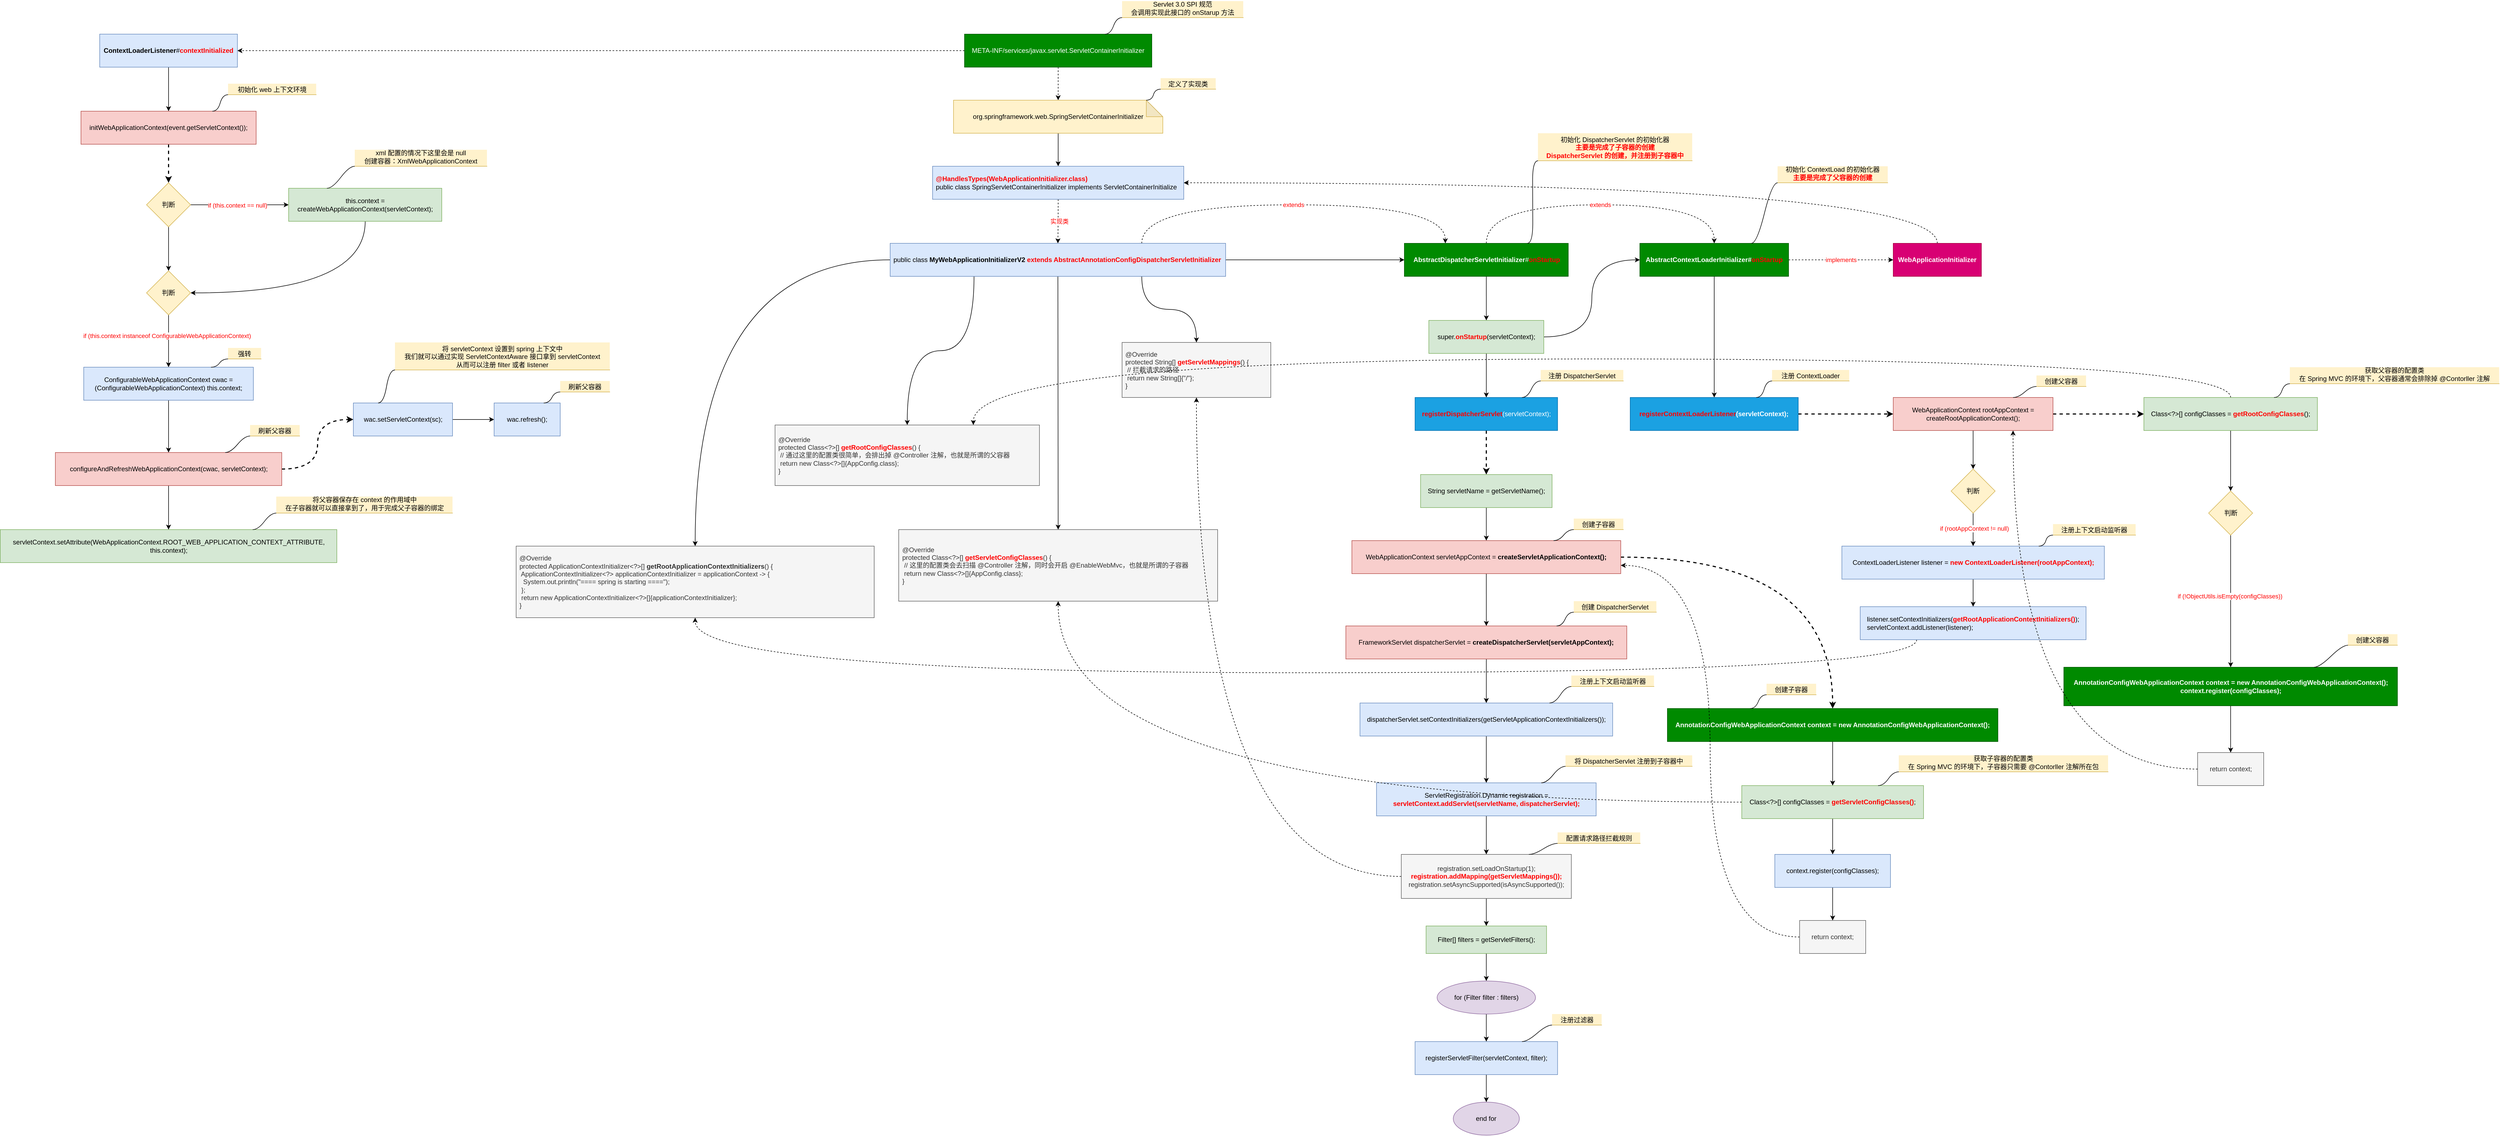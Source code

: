 <mxfile version="17.4.1" type="github">
  <diagram id="j21HDgzCXSbHb75ocCG3" name="Page-1">
    <mxGraphModel dx="2784" dy="703" grid="1" gridSize="10" guides="1" tooltips="1" connect="1" arrows="1" fold="1" page="1" pageScale="1" pageWidth="827" pageHeight="1169" math="0" shadow="0">
      <root>
        <mxCell id="0" />
        <mxCell id="1" parent="0" />
        <mxCell id="3ySFvYQsTKUrHunnDd8E-3" style="edgeStyle=orthogonalEdgeStyle;curved=1;rounded=0;orthogonalLoop=1;jettySize=auto;html=1;exitX=0.5;exitY=1;exitDx=0;exitDy=0;entryX=0.5;entryY=0;entryDx=0;entryDy=0;entryPerimeter=0;fontColor=#FF0000;strokeWidth=1;dashed=1;" parent="1" source="3ySFvYQsTKUrHunnDd8E-1" target="3ySFvYQsTKUrHunnDd8E-2" edge="1">
          <mxGeometry relative="1" as="geometry" />
        </mxCell>
        <mxCell id="e-CRlnTBomWaG8tCO1K1-109" style="edgeStyle=orthogonalEdgeStyle;curved=1;rounded=0;orthogonalLoop=1;jettySize=auto;html=1;exitX=0;exitY=0.5;exitDx=0;exitDy=0;fontColor=#FF0000;strokeWidth=1;dashed=1;" edge="1" parent="1" source="3ySFvYQsTKUrHunnDd8E-1" target="e-CRlnTBomWaG8tCO1K1-62">
          <mxGeometry relative="1" as="geometry" />
        </mxCell>
        <mxCell id="3ySFvYQsTKUrHunnDd8E-1" value="META-INF/services/javax.servlet.ServletContainerInitializer" style="rounded=0;whiteSpace=wrap;html=1;fillColor=#008a00;strokeColor=#005700;fontColor=#ffffff;" parent="1" vertex="1">
          <mxGeometry x="244" y="110" width="340" height="60" as="geometry" />
        </mxCell>
        <mxCell id="3ySFvYQsTKUrHunnDd8E-5" value="" style="edgeStyle=orthogonalEdgeStyle;curved=1;rounded=0;orthogonalLoop=1;jettySize=auto;html=1;fontColor=#FF0000;strokeWidth=1;" parent="1" source="3ySFvYQsTKUrHunnDd8E-2" target="3ySFvYQsTKUrHunnDd8E-4" edge="1">
          <mxGeometry relative="1" as="geometry" />
        </mxCell>
        <mxCell id="3ySFvYQsTKUrHunnDd8E-2" value="org.springframework.web.SpringServletContainerInitializer" style="shape=note;whiteSpace=wrap;html=1;backgroundOutline=1;darkOpacity=0.05;fillColor=#fff2cc;strokeColor=#d6b656;" parent="1" vertex="1">
          <mxGeometry x="224" y="230" width="380" height="60" as="geometry" />
        </mxCell>
        <mxCell id="3ySFvYQsTKUrHunnDd8E-11" value="" style="edgeStyle=orthogonalEdgeStyle;curved=1;rounded=0;orthogonalLoop=1;jettySize=auto;html=1;dashed=1;fontColor=#FF0000;strokeWidth=1;" parent="1" source="3ySFvYQsTKUrHunnDd8E-4" target="3ySFvYQsTKUrHunnDd8E-10" edge="1">
          <mxGeometry relative="1" as="geometry" />
        </mxCell>
        <mxCell id="3ySFvYQsTKUrHunnDd8E-12" value="实现类" style="edgeLabel;html=1;align=center;verticalAlign=middle;resizable=0;points=[];fontColor=#FF0000;" parent="3ySFvYQsTKUrHunnDd8E-11" vertex="1" connectable="0">
          <mxGeometry y="2" relative="1" as="geometry">
            <mxPoint as="offset" />
          </mxGeometry>
        </mxCell>
        <mxCell id="3ySFvYQsTKUrHunnDd8E-4" value="&lt;div&gt;&lt;b&gt;&lt;font color=&quot;#ff0000&quot;&gt;@HandlesTypes(WebApplicationInitializer.class)&lt;/font&gt;&lt;/b&gt;&lt;/div&gt;&lt;div&gt;public class SpringServletContainerInitializer implements ServletContainerInitialize&lt;/div&gt;" style="whiteSpace=wrap;html=1;fillColor=#dae8fc;strokeColor=#6c8ebf;align=left;spacing=6;" parent="1" vertex="1">
          <mxGeometry x="186" y="350" width="456" height="60" as="geometry" />
        </mxCell>
        <mxCell id="3ySFvYQsTKUrHunnDd8E-6" value="定义了实现类" style="whiteSpace=wrap;html=1;shape=partialRectangle;top=0;left=0;bottom=1;right=0;points=[[0,1],[1,1]];fillColor=#fff2cc;align=center;verticalAlign=bottom;routingCenterY=0.5;snapToPoint=1;recursiveResize=0;autosize=1;treeFolding=1;treeMoving=1;newEdgeStyle={&quot;edgeStyle&quot;:&quot;entityRelationEdgeStyle&quot;,&quot;startArrow&quot;:&quot;none&quot;,&quot;endArrow&quot;:&quot;none&quot;,&quot;segment&quot;:10,&quot;curved&quot;:1};strokeColor=#d6b656;" parent="1" vertex="1">
          <mxGeometry x="600" y="190" width="100" height="20" as="geometry" />
        </mxCell>
        <mxCell id="3ySFvYQsTKUrHunnDd8E-7" value="" style="edgeStyle=entityRelationEdgeStyle;startArrow=none;endArrow=none;segment=10;curved=1;rounded=0;fontColor=#000000;strokeWidth=1;exitX=0;exitY=0;exitDx=350;exitDy=0;exitPerimeter=0;" parent="1" source="3ySFvYQsTKUrHunnDd8E-2" target="3ySFvYQsTKUrHunnDd8E-6" edge="1">
          <mxGeometry relative="1" as="geometry">
            <mxPoint x="760" y="200" as="sourcePoint" />
          </mxGeometry>
        </mxCell>
        <mxCell id="3ySFvYQsTKUrHunnDd8E-8" value="Servlet 3.0 SPI 规范&lt;br&gt;会调用实现此接口的 onStarup 方法" style="whiteSpace=wrap;html=1;shape=partialRectangle;top=0;left=0;bottom=1;right=0;points=[[0,1],[1,1]];fillColor=#fff2cc;align=center;verticalAlign=bottom;routingCenterY=0.5;snapToPoint=1;recursiveResize=0;autosize=1;treeFolding=1;treeMoving=1;newEdgeStyle={&quot;edgeStyle&quot;:&quot;entityRelationEdgeStyle&quot;,&quot;startArrow&quot;:&quot;none&quot;,&quot;endArrow&quot;:&quot;none&quot;,&quot;segment&quot;:10,&quot;curved&quot;:1};strokeColor=#d6b656;" parent="1" vertex="1">
          <mxGeometry x="530" y="50" width="220" height="30" as="geometry" />
        </mxCell>
        <mxCell id="3ySFvYQsTKUrHunnDd8E-9" value="" style="edgeStyle=entityRelationEdgeStyle;startArrow=none;endArrow=none;segment=10;curved=1;rounded=0;fontColor=#000000;strokeWidth=1;exitX=0.75;exitY=0;exitDx=0;exitDy=0;" parent="1" source="3ySFvYQsTKUrHunnDd8E-1" target="3ySFvYQsTKUrHunnDd8E-8" edge="1">
          <mxGeometry relative="1" as="geometry">
            <mxPoint x="470" y="110" as="sourcePoint" />
          </mxGeometry>
        </mxCell>
        <mxCell id="3ySFvYQsTKUrHunnDd8E-14" value="" style="edgeStyle=orthogonalEdgeStyle;curved=1;rounded=0;orthogonalLoop=1;jettySize=auto;html=1;fontColor=#FF0000;strokeWidth=1;" parent="1" source="3ySFvYQsTKUrHunnDd8E-10" target="3ySFvYQsTKUrHunnDd8E-13" edge="1">
          <mxGeometry relative="1" as="geometry" />
        </mxCell>
        <mxCell id="3ySFvYQsTKUrHunnDd8E-17" style="edgeStyle=orthogonalEdgeStyle;curved=1;rounded=0;orthogonalLoop=1;jettySize=auto;html=1;exitX=0.25;exitY=1;exitDx=0;exitDy=0;fontColor=#FF0000;strokeWidth=1;" parent="1" source="3ySFvYQsTKUrHunnDd8E-10" target="3ySFvYQsTKUrHunnDd8E-16" edge="1">
          <mxGeometry relative="1" as="geometry" />
        </mxCell>
        <mxCell id="3ySFvYQsTKUrHunnDd8E-18" style="edgeStyle=orthogonalEdgeStyle;curved=1;rounded=0;orthogonalLoop=1;jettySize=auto;html=1;exitX=0.75;exitY=1;exitDx=0;exitDy=0;fontColor=#FF0000;strokeWidth=1;" parent="1" source="3ySFvYQsTKUrHunnDd8E-10" target="3ySFvYQsTKUrHunnDd8E-15" edge="1">
          <mxGeometry relative="1" as="geometry" />
        </mxCell>
        <mxCell id="3ySFvYQsTKUrHunnDd8E-20" value="" style="edgeStyle=orthogonalEdgeStyle;curved=1;rounded=0;orthogonalLoop=1;jettySize=auto;html=1;fontColor=#FF0000;strokeWidth=1;" parent="1" source="3ySFvYQsTKUrHunnDd8E-10" target="3ySFvYQsTKUrHunnDd8E-19" edge="1">
          <mxGeometry relative="1" as="geometry" />
        </mxCell>
        <mxCell id="3ySFvYQsTKUrHunnDd8E-30" value="extends" style="edgeStyle=orthogonalEdgeStyle;curved=1;rounded=0;orthogonalLoop=1;jettySize=auto;html=1;exitX=0.75;exitY=0;exitDx=0;exitDy=0;entryX=0.25;entryY=0;entryDx=0;entryDy=0;dashed=1;fontColor=#FF0000;strokeWidth=1;" parent="1" source="3ySFvYQsTKUrHunnDd8E-10" target="3ySFvYQsTKUrHunnDd8E-19" edge="1">
          <mxGeometry relative="1" as="geometry">
            <Array as="points">
              <mxPoint x="566" y="420" />
              <mxPoint x="1117" y="420" />
            </Array>
          </mxGeometry>
        </mxCell>
        <mxCell id="e-CRlnTBomWaG8tCO1K1-2" value="" style="edgeStyle=orthogonalEdgeStyle;curved=1;rounded=0;orthogonalLoop=1;jettySize=auto;html=1;fontColor=#FF0000;strokeWidth=1;" edge="1" parent="1" source="3ySFvYQsTKUrHunnDd8E-10" target="e-CRlnTBomWaG8tCO1K1-1">
          <mxGeometry relative="1" as="geometry" />
        </mxCell>
        <mxCell id="3ySFvYQsTKUrHunnDd8E-10" value="public class &lt;b&gt;MyWebApplicationInitializerV2&lt;/b&gt; &lt;b&gt;&lt;font color=&quot;#ff0000&quot;&gt;extends AbstractAnnotationConfigDispatcherServletInitializer&lt;/font&gt;&lt;/b&gt;" style="whiteSpace=wrap;html=1;align=left;fillColor=#dae8fc;strokeColor=#6c8ebf;spacing=6;" parent="1" vertex="1">
          <mxGeometry x="109" y="490" width="609" height="60" as="geometry" />
        </mxCell>
        <mxCell id="3ySFvYQsTKUrHunnDd8E-13" value="&lt;div&gt;@Override&lt;/div&gt;&lt;div&gt;&lt;span&gt; &lt;/span&gt;protected Class&amp;lt;?&amp;gt;[] &lt;b&gt;&lt;font color=&quot;#ff0000&quot;&gt;getServletConfigClasses&lt;/font&gt;&lt;/b&gt;() {&lt;/div&gt;&lt;div&gt;&lt;span&gt;&lt;span style=&quot;white-space: pre&quot;&gt; &lt;/span&gt;// 这里的配置类会去扫描 @Controller 注解，同时会开启 @EnableWebMvc，也就是所谓的子容器&lt;/span&gt;&lt;/div&gt;&lt;div&gt;&lt;span&gt;  &lt;/span&gt;&lt;span style=&quot;white-space: pre&quot;&gt; &lt;/span&gt;return new Class&amp;lt;?&amp;gt;[]{AppConfig.class};&lt;/div&gt;&lt;div&gt;&lt;span&gt; &lt;/span&gt;}&lt;/div&gt;" style="whiteSpace=wrap;html=1;align=left;fillColor=#f5f5f5;strokeColor=#666666;spacing=6;fontColor=#333333;" parent="1" vertex="1">
          <mxGeometry x="124.5" y="1010" width="579" height="130" as="geometry" />
        </mxCell>
        <mxCell id="3ySFvYQsTKUrHunnDd8E-15" value="&lt;div&gt;@Override&lt;/div&gt;&lt;div&gt;&lt;span&gt; &lt;/span&gt;protected String[] &lt;b&gt;&lt;font color=&quot;#ff0000&quot;&gt;getServletMappings&lt;/font&gt;&lt;/b&gt;() {&lt;/div&gt;&lt;div&gt;&lt;span&gt;&lt;span style=&quot;white-space: pre&quot;&gt; &lt;/span&gt;// 拦截请求的路径&lt;/span&gt;&lt;/div&gt;&lt;div&gt;&lt;span&gt;&lt;span style=&quot;white-space: pre&quot;&gt; &lt;/span&gt;return new String[]{&quot;/&quot;};&lt;/span&gt;&lt;/div&gt;&lt;div&gt;&lt;span&gt; &lt;/span&gt;}&lt;/div&gt;" style="whiteSpace=wrap;html=1;align=left;fillColor=#f5f5f5;strokeColor=#666666;spacing=6;fontColor=#333333;" parent="1" vertex="1">
          <mxGeometry x="530" y="670" width="270" height="100" as="geometry" />
        </mxCell>
        <mxCell id="3ySFvYQsTKUrHunnDd8E-16" value="&lt;div&gt;@Override&lt;/div&gt;&lt;div&gt;&lt;span&gt; &lt;/span&gt;protected Class&amp;lt;?&amp;gt;[] &lt;b&gt;&lt;font color=&quot;#ff0000&quot;&gt;getRootConfigClasses&lt;/font&gt;&lt;/b&gt;() {&lt;/div&gt;&lt;div&gt;&lt;span&gt;&lt;span style=&quot;white-space: pre&quot;&gt; &lt;/span&gt;// 通过这里的配置类很简单，会排出掉 @Controller 注解，也就是所谓的父容器&lt;/span&gt;&lt;/div&gt;&lt;div&gt;&lt;span&gt;&lt;span style=&quot;white-space: pre&quot;&gt; &lt;/span&gt;return new Class&amp;lt;?&amp;gt;[]{AppConfig.class};&lt;/span&gt;&lt;/div&gt;&lt;div&gt;&lt;span&gt; &lt;/span&gt;}&lt;/div&gt;" style="whiteSpace=wrap;html=1;align=left;fillColor=#f5f5f5;strokeColor=#666666;spacing=6;fontColor=#333333;" parent="1" vertex="1">
          <mxGeometry x="-100" y="820" width="480" height="110" as="geometry" />
        </mxCell>
        <mxCell id="3ySFvYQsTKUrHunnDd8E-22" value="" style="edgeStyle=orthogonalEdgeStyle;curved=1;rounded=0;orthogonalLoop=1;jettySize=auto;html=1;fontColor=#FF0000;strokeWidth=1;" parent="1" source="3ySFvYQsTKUrHunnDd8E-19" target="3ySFvYQsTKUrHunnDd8E-21" edge="1">
          <mxGeometry relative="1" as="geometry" />
        </mxCell>
        <mxCell id="3ySFvYQsTKUrHunnDd8E-31" value="extends" style="edgeStyle=orthogonalEdgeStyle;curved=1;rounded=0;orthogonalLoop=1;jettySize=auto;html=1;exitX=0.5;exitY=0;exitDx=0;exitDy=0;entryX=0.5;entryY=0;entryDx=0;entryDy=0;dashed=1;fontColor=#FF0000;strokeWidth=1;" parent="1" source="3ySFvYQsTKUrHunnDd8E-19" target="3ySFvYQsTKUrHunnDd8E-27" edge="1">
          <mxGeometry relative="1" as="geometry">
            <Array as="points">
              <mxPoint x="1191" y="420" />
              <mxPoint x="1605" y="420" />
            </Array>
          </mxGeometry>
        </mxCell>
        <mxCell id="3ySFvYQsTKUrHunnDd8E-19" value="&lt;b&gt;AbstractDispatcherServletInitializer&lt;/b&gt;#&lt;b&gt;&lt;font color=&quot;#ff0000&quot;&gt;onStartup&lt;/font&gt;&lt;/b&gt;" style="whiteSpace=wrap;html=1;align=center;fillColor=#008a00;strokeColor=#005700;spacing=6;fontColor=#ffffff;" parent="1" vertex="1">
          <mxGeometry x="1042.5" y="490" width="297.5" height="60" as="geometry" />
        </mxCell>
        <mxCell id="3ySFvYQsTKUrHunnDd8E-24" value="" style="edgeStyle=orthogonalEdgeStyle;curved=1;rounded=0;orthogonalLoop=1;jettySize=auto;html=1;fontColor=#FF0000;strokeWidth=1;" parent="1" source="3ySFvYQsTKUrHunnDd8E-21" target="3ySFvYQsTKUrHunnDd8E-23" edge="1">
          <mxGeometry relative="1" as="geometry" />
        </mxCell>
        <mxCell id="3ySFvYQsTKUrHunnDd8E-28" value="" style="edgeStyle=orthogonalEdgeStyle;curved=1;rounded=0;orthogonalLoop=1;jettySize=auto;html=1;fontColor=#FF0000;strokeWidth=1;entryX=0;entryY=0.5;entryDx=0;entryDy=0;" parent="1" source="3ySFvYQsTKUrHunnDd8E-21" target="3ySFvYQsTKUrHunnDd8E-27" edge="1">
          <mxGeometry relative="1" as="geometry" />
        </mxCell>
        <mxCell id="3ySFvYQsTKUrHunnDd8E-21" value="super.&lt;b&gt;&lt;font color=&quot;#ff0000&quot;&gt;onStartup&lt;/font&gt;&lt;/b&gt;(servletContext);" style="whiteSpace=wrap;html=1;spacing=6;fillColor=#d5e8d4;strokeColor=#82b366;" parent="1" vertex="1">
          <mxGeometry x="1086.88" y="630" width="208.75" height="60" as="geometry" />
        </mxCell>
        <mxCell id="e-CRlnTBomWaG8tCO1K1-16" value="" style="edgeStyle=orthogonalEdgeStyle;curved=1;rounded=0;orthogonalLoop=1;jettySize=auto;html=1;fontColor=#FF0000;strokeWidth=2;dashed=1;" edge="1" parent="1" source="3ySFvYQsTKUrHunnDd8E-23" target="e-CRlnTBomWaG8tCO1K1-15">
          <mxGeometry relative="1" as="geometry" />
        </mxCell>
        <mxCell id="3ySFvYQsTKUrHunnDd8E-23" value="&lt;b&gt;&lt;font color=&quot;#ff0000&quot;&gt;registerDispatcherServlet&lt;/font&gt;&lt;/b&gt;(servletContext);" style="whiteSpace=wrap;html=1;spacing=6;fillColor=#1ba1e2;strokeColor=#006EAF;fontColor=#ffffff;" parent="1" vertex="1">
          <mxGeometry x="1061.89" y="770" width="258.74" height="60" as="geometry" />
        </mxCell>
        <mxCell id="3ySFvYQsTKUrHunnDd8E-25" value="初始化 DispatcherServlet 的初始化器&lt;br&gt;&lt;b&gt;&lt;font color=&quot;#ff0000&quot;&gt;主要是完成了子容器的创建&lt;br&gt;DispatcherServlet 的创建，并注册到子容器中&lt;br&gt;&lt;/font&gt;&lt;/b&gt;" style="whiteSpace=wrap;html=1;shape=partialRectangle;top=0;left=0;bottom=1;right=0;points=[[0,1],[1,1]];fillColor=#fff2cc;align=center;verticalAlign=bottom;routingCenterY=0.5;snapToPoint=1;recursiveResize=0;autosize=1;treeFolding=1;treeMoving=1;newEdgeStyle={&quot;edgeStyle&quot;:&quot;entityRelationEdgeStyle&quot;,&quot;startArrow&quot;:&quot;none&quot;,&quot;endArrow&quot;:&quot;none&quot;,&quot;segment&quot;:10,&quot;curved&quot;:1};strokeColor=#d6b656;" parent="1" vertex="1">
          <mxGeometry x="1285" y="290" width="280" height="50" as="geometry" />
        </mxCell>
        <mxCell id="3ySFvYQsTKUrHunnDd8E-26" value="" style="edgeStyle=entityRelationEdgeStyle;startArrow=none;endArrow=none;segment=10;curved=1;rounded=0;fontColor=#000000;strokeWidth=1;exitX=0.75;exitY=0;exitDx=0;exitDy=0;" parent="1" source="3ySFvYQsTKUrHunnDd8E-19" target="3ySFvYQsTKUrHunnDd8E-25" edge="1">
          <mxGeometry relative="1" as="geometry">
            <mxPoint x="1086.885" y="470" as="sourcePoint" />
          </mxGeometry>
        </mxCell>
        <mxCell id="3ySFvYQsTKUrHunnDd8E-33" value="" style="edgeStyle=orthogonalEdgeStyle;curved=1;rounded=0;orthogonalLoop=1;jettySize=auto;html=1;fontColor=#FF0000;strokeWidth=1;" parent="1" source="3ySFvYQsTKUrHunnDd8E-27" target="3ySFvYQsTKUrHunnDd8E-32" edge="1">
          <mxGeometry relative="1" as="geometry" />
        </mxCell>
        <mxCell id="3ySFvYQsTKUrHunnDd8E-42" value="implements" style="edgeStyle=orthogonalEdgeStyle;curved=1;rounded=0;orthogonalLoop=1;jettySize=auto;html=1;exitX=1;exitY=0.5;exitDx=0;exitDy=0;fontColor=#FF0000;strokeWidth=1;dashed=1;" parent="1" source="3ySFvYQsTKUrHunnDd8E-27" target="3ySFvYQsTKUrHunnDd8E-41" edge="1">
          <mxGeometry relative="1" as="geometry" />
        </mxCell>
        <mxCell id="3ySFvYQsTKUrHunnDd8E-27" value="&lt;b&gt;AbstractContextLoaderInitializer#&lt;font color=&quot;#ff0000&quot;&gt;onStartup&lt;/font&gt;&lt;/b&gt;" style="whiteSpace=wrap;html=1;fillColor=#008a00;strokeColor=#005700;spacing=6;fontColor=#ffffff;" parent="1" vertex="1">
          <mxGeometry x="1470" y="490" width="269.99" height="60" as="geometry" />
        </mxCell>
        <mxCell id="3ySFvYQsTKUrHunnDd8E-45" value="" style="edgeStyle=orthogonalEdgeStyle;curved=1;rounded=0;orthogonalLoop=1;jettySize=auto;html=1;dashed=1;fontColor=#FF0000;strokeWidth=2;" parent="1" source="3ySFvYQsTKUrHunnDd8E-32" target="3ySFvYQsTKUrHunnDd8E-44" edge="1">
          <mxGeometry relative="1" as="geometry" />
        </mxCell>
        <mxCell id="3ySFvYQsTKUrHunnDd8E-32" value="&lt;b&gt;&lt;font color=&quot;#ff0000&quot;&gt;registerContextLoaderListener&lt;/font&gt;(servletContext);&lt;/b&gt;" style="whiteSpace=wrap;html=1;fillColor=#1ba1e2;strokeColor=#006EAF;fontColor=#ffffff;spacing=6;" parent="1" vertex="1">
          <mxGeometry x="1452.49" y="770" width="305.01" height="60" as="geometry" />
        </mxCell>
        <mxCell id="3ySFvYQsTKUrHunnDd8E-35" value="注册 DispatcherServlet" style="whiteSpace=wrap;html=1;shape=partialRectangle;top=0;left=0;bottom=1;right=0;points=[[0,1],[1,1]];fillColor=#fff2cc;align=center;verticalAlign=bottom;routingCenterY=0.5;snapToPoint=1;recursiveResize=0;autosize=1;treeFolding=1;treeMoving=1;newEdgeStyle={&quot;edgeStyle&quot;:&quot;entityRelationEdgeStyle&quot;,&quot;startArrow&quot;:&quot;none&quot;,&quot;endArrow&quot;:&quot;none&quot;,&quot;segment&quot;:10,&quot;curved&quot;:1};strokeColor=#d6b656;" parent="1" vertex="1">
          <mxGeometry x="1290" y="720" width="150" height="20" as="geometry" />
        </mxCell>
        <mxCell id="3ySFvYQsTKUrHunnDd8E-36" value="" style="edgeStyle=entityRelationEdgeStyle;startArrow=none;endArrow=none;segment=10;curved=1;rounded=0;fontColor=#000000;strokeWidth=1;exitX=0.75;exitY=0;exitDx=0;exitDy=0;" parent="1" source="3ySFvYQsTKUrHunnDd8E-23" target="3ySFvYQsTKUrHunnDd8E-35" edge="1">
          <mxGeometry relative="1" as="geometry">
            <mxPoint x="1290" y="750" as="sourcePoint" />
          </mxGeometry>
        </mxCell>
        <mxCell id="3ySFvYQsTKUrHunnDd8E-37" value="注册 ContextLoader" style="whiteSpace=wrap;html=1;shape=partialRectangle;top=0;left=0;bottom=1;right=0;points=[[0,1],[1,1]];fillColor=#fff2cc;align=center;verticalAlign=bottom;routingCenterY=0.5;snapToPoint=1;recursiveResize=0;autosize=1;treeFolding=1;treeMoving=1;newEdgeStyle={&quot;edgeStyle&quot;:&quot;entityRelationEdgeStyle&quot;,&quot;startArrow&quot;:&quot;none&quot;,&quot;endArrow&quot;:&quot;none&quot;,&quot;segment&quot;:10,&quot;curved&quot;:1};strokeColor=#d6b656;" parent="1" vertex="1">
          <mxGeometry x="1709.99" y="720" width="140" height="20" as="geometry" />
        </mxCell>
        <mxCell id="3ySFvYQsTKUrHunnDd8E-38" value="" style="edgeStyle=entityRelationEdgeStyle;startArrow=none;endArrow=none;segment=10;curved=1;rounded=0;fontColor=#000000;strokeWidth=1;exitX=0.75;exitY=0;exitDx=0;exitDy=0;" parent="1" source="3ySFvYQsTKUrHunnDd8E-32" target="3ySFvYQsTKUrHunnDd8E-37" edge="1">
          <mxGeometry relative="1" as="geometry">
            <mxPoint x="1730" y="740" as="sourcePoint" />
          </mxGeometry>
        </mxCell>
        <mxCell id="3ySFvYQsTKUrHunnDd8E-39" value="初始化 ContextLoad 的初始化器&lt;br&gt;&lt;b&gt;&lt;font color=&quot;#ff0000&quot;&gt;主要是完成了父容器的创建&lt;/font&gt;&lt;/b&gt;" style="whiteSpace=wrap;html=1;shape=partialRectangle;top=0;left=0;bottom=1;right=0;points=[[0,1],[1,1]];fillColor=#fff2cc;align=center;verticalAlign=bottom;routingCenterY=0.5;snapToPoint=1;recursiveResize=0;autosize=1;treeFolding=1;treeMoving=1;newEdgeStyle={&quot;edgeStyle&quot;:&quot;entityRelationEdgeStyle&quot;,&quot;startArrow&quot;:&quot;none&quot;,&quot;endArrow&quot;:&quot;none&quot;,&quot;segment&quot;:10,&quot;curved&quot;:1};strokeColor=#d6b656;" parent="1" vertex="1">
          <mxGeometry x="1720" y="350" width="200" height="30" as="geometry" />
        </mxCell>
        <mxCell id="3ySFvYQsTKUrHunnDd8E-40" value="" style="edgeStyle=entityRelationEdgeStyle;startArrow=none;endArrow=none;segment=10;curved=1;rounded=0;fontColor=#000000;strokeWidth=1;exitX=0.75;exitY=0;exitDx=0;exitDy=0;" parent="1" source="3ySFvYQsTKUrHunnDd8E-27" target="3ySFvYQsTKUrHunnDd8E-39" edge="1">
          <mxGeometry relative="1" as="geometry">
            <mxPoint x="1780" y="460" as="sourcePoint" />
          </mxGeometry>
        </mxCell>
        <mxCell id="3ySFvYQsTKUrHunnDd8E-43" style="edgeStyle=orthogonalEdgeStyle;curved=1;rounded=0;orthogonalLoop=1;jettySize=auto;html=1;exitX=0.5;exitY=0;exitDx=0;exitDy=0;dashed=1;fontColor=#FF0000;strokeWidth=1;entryX=1;entryY=0.5;entryDx=0;entryDy=0;" parent="1" source="3ySFvYQsTKUrHunnDd8E-41" target="3ySFvYQsTKUrHunnDd8E-4" edge="1">
          <mxGeometry relative="1" as="geometry">
            <mxPoint x="1260" y="340" as="targetPoint" />
          </mxGeometry>
        </mxCell>
        <mxCell id="3ySFvYQsTKUrHunnDd8E-41" value="&lt;b&gt;WebApplicationInitializer&lt;/b&gt;" style="rounded=0;whiteSpace=wrap;html=1;fillColor=#d80073;strokeColor=#A50040;fontColor=#ffffff;" parent="1" vertex="1">
          <mxGeometry x="1930" y="490" width="160" height="60" as="geometry" />
        </mxCell>
        <mxCell id="3ySFvYQsTKUrHunnDd8E-49" value="" style="edgeStyle=orthogonalEdgeStyle;curved=1;rounded=0;orthogonalLoop=1;jettySize=auto;html=1;fontColor=#FF0000;strokeWidth=1;" parent="1" source="3ySFvYQsTKUrHunnDd8E-44" target="3ySFvYQsTKUrHunnDd8E-48" edge="1">
          <mxGeometry relative="1" as="geometry" />
        </mxCell>
        <mxCell id="3ySFvYQsTKUrHunnDd8E-54" value="" style="edgeStyle=orthogonalEdgeStyle;curved=1;rounded=0;orthogonalLoop=1;jettySize=auto;html=1;fontColor=#FF0000;strokeWidth=2;dashed=1;" parent="1" source="3ySFvYQsTKUrHunnDd8E-44" target="3ySFvYQsTKUrHunnDd8E-53" edge="1">
          <mxGeometry relative="1" as="geometry" />
        </mxCell>
        <mxCell id="3ySFvYQsTKUrHunnDd8E-44" value="WebApplicationContext rootAppContext = createRootApplicationContext();" style="whiteSpace=wrap;html=1;fillColor=#f8cecc;strokeColor=#b85450;spacing=6;" parent="1" vertex="1">
          <mxGeometry x="1930.01" y="770" width="289.99" height="60" as="geometry" />
        </mxCell>
        <mxCell id="3ySFvYQsTKUrHunnDd8E-51" value="" style="edgeStyle=orthogonalEdgeStyle;curved=1;rounded=0;orthogonalLoop=1;jettySize=auto;html=1;fontColor=#FF0000;strokeWidth=1;" parent="1" source="3ySFvYQsTKUrHunnDd8E-48" target="3ySFvYQsTKUrHunnDd8E-50" edge="1">
          <mxGeometry relative="1" as="geometry" />
        </mxCell>
        <mxCell id="3ySFvYQsTKUrHunnDd8E-52" value="if (rootAppContext != null)" style="edgeLabel;html=1;align=center;verticalAlign=middle;resizable=0;points=[];fontColor=#FF0000;" parent="3ySFvYQsTKUrHunnDd8E-51" vertex="1" connectable="0">
          <mxGeometry x="-0.089" y="2" relative="1" as="geometry">
            <mxPoint as="offset" />
          </mxGeometry>
        </mxCell>
        <mxCell id="3ySFvYQsTKUrHunnDd8E-48" value="判断" style="rhombus;whiteSpace=wrap;html=1;fillColor=#fff2cc;strokeColor=#d6b656;spacing=6;" parent="1" vertex="1">
          <mxGeometry x="2035.005" y="900" width="80" height="80" as="geometry" />
        </mxCell>
        <mxCell id="e-CRlnTBomWaG8tCO1K1-69" value="" style="edgeStyle=orthogonalEdgeStyle;curved=1;rounded=0;orthogonalLoop=1;jettySize=auto;html=1;fontColor=#FF0000;strokeWidth=1;" edge="1" parent="1" source="3ySFvYQsTKUrHunnDd8E-50" target="e-CRlnTBomWaG8tCO1K1-68">
          <mxGeometry relative="1" as="geometry" />
        </mxCell>
        <mxCell id="3ySFvYQsTKUrHunnDd8E-50" value="&lt;div&gt;ContextLoaderListener listener = &lt;b&gt;&lt;font color=&quot;#ff0000&quot;&gt;new ContextLoaderListener(rootAppContext);&lt;/font&gt;&lt;/b&gt;&lt;/div&gt;" style="whiteSpace=wrap;html=1;fillColor=#dae8fc;strokeColor=#6c8ebf;spacing=6;align=center;" parent="1" vertex="1">
          <mxGeometry x="1836.74" y="1040" width="476.55" height="60" as="geometry" />
        </mxCell>
        <mxCell id="3ySFvYQsTKUrHunnDd8E-56" value="" style="edgeStyle=orthogonalEdgeStyle;curved=1;rounded=0;orthogonalLoop=1;jettySize=auto;html=1;fontColor=#FF0000;strokeWidth=1;" parent="1" source="3ySFvYQsTKUrHunnDd8E-53" target="3ySFvYQsTKUrHunnDd8E-55" edge="1">
          <mxGeometry relative="1" as="geometry" />
        </mxCell>
        <mxCell id="3ySFvYQsTKUrHunnDd8E-62" style="edgeStyle=orthogonalEdgeStyle;curved=1;rounded=0;orthogonalLoop=1;jettySize=auto;html=1;exitX=0.5;exitY=0;exitDx=0;exitDy=0;fontColor=#FF0000;strokeWidth=1;entryX=0.75;entryY=0;entryDx=0;entryDy=0;dashed=1;" parent="1" source="3ySFvYQsTKUrHunnDd8E-53" target="3ySFvYQsTKUrHunnDd8E-16" edge="1">
          <mxGeometry relative="1" as="geometry">
            <mxPoint x="-350" y="950" as="targetPoint" />
            <Array as="points">
              <mxPoint x="2543" y="700" />
              <mxPoint x="260" y="700" />
            </Array>
          </mxGeometry>
        </mxCell>
        <mxCell id="3ySFvYQsTKUrHunnDd8E-53" value="Class&amp;lt;?&amp;gt;[] configClasses = &lt;b&gt;&lt;font color=&quot;#ff0000&quot;&gt;getRootConfigClasses&lt;/font&gt;&lt;/b&gt;();" style="whiteSpace=wrap;html=1;fillColor=#d5e8d4;strokeColor=#82b366;spacing=6;" parent="1" vertex="1">
          <mxGeometry x="2385" y="770" width="315.01" height="60" as="geometry" />
        </mxCell>
        <mxCell id="3ySFvYQsTKUrHunnDd8E-58" value="" style="edgeStyle=orthogonalEdgeStyle;curved=1;rounded=0;orthogonalLoop=1;jettySize=auto;html=1;fontColor=#FF0000;strokeWidth=1;" parent="1" source="3ySFvYQsTKUrHunnDd8E-55" target="3ySFvYQsTKUrHunnDd8E-57" edge="1">
          <mxGeometry relative="1" as="geometry" />
        </mxCell>
        <mxCell id="3ySFvYQsTKUrHunnDd8E-61" value="if (!ObjectUtils.isEmpty(configClasses))" style="edgeLabel;html=1;align=center;verticalAlign=middle;resizable=0;points=[];fontColor=#FF0000;" parent="3ySFvYQsTKUrHunnDd8E-58" vertex="1" connectable="0">
          <mxGeometry x="-0.075" y="-2" relative="1" as="geometry">
            <mxPoint as="offset" />
          </mxGeometry>
        </mxCell>
        <mxCell id="3ySFvYQsTKUrHunnDd8E-55" value="判断" style="rhombus;whiteSpace=wrap;html=1;fillColor=#fff2cc;strokeColor=#d6b656;spacing=6;" parent="1" vertex="1">
          <mxGeometry x="2502.505" y="940" width="80" height="80" as="geometry" />
        </mxCell>
        <mxCell id="3ySFvYQsTKUrHunnDd8E-60" value="" style="edgeStyle=orthogonalEdgeStyle;curved=1;rounded=0;orthogonalLoop=1;jettySize=auto;html=1;fontColor=#FF0000;strokeWidth=1;" parent="1" source="3ySFvYQsTKUrHunnDd8E-57" target="3ySFvYQsTKUrHunnDd8E-59" edge="1">
          <mxGeometry relative="1" as="geometry" />
        </mxCell>
        <mxCell id="3ySFvYQsTKUrHunnDd8E-57" value="&lt;div&gt;&lt;b&gt;AnnotationConfigWebApplicationContext context = new AnnotationConfigWebApplicationContext();&lt;/b&gt;&lt;/div&gt;&lt;div&gt;&lt;b&gt;&lt;span&gt;   &lt;/span&gt;context.register(configClasses);&lt;/b&gt;&lt;/div&gt;" style="whiteSpace=wrap;html=1;fillColor=#008a00;strokeColor=#005700;spacing=6;align=center;fontColor=#ffffff;" parent="1" vertex="1">
          <mxGeometry x="2239.7" y="1260" width="605.61" height="70" as="geometry" />
        </mxCell>
        <mxCell id="3ySFvYQsTKUrHunnDd8E-59" value="return context;" style="whiteSpace=wrap;html=1;align=center;fillColor=#f5f5f5;strokeColor=#666666;spacing=6;fontColor=#333333;" parent="1" vertex="1">
          <mxGeometry x="2482.505" y="1415" width="120" height="60" as="geometry" />
        </mxCell>
        <mxCell id="e-CRlnTBomWaG8tCO1K1-1" value="&lt;div&gt;@Override&lt;/div&gt;&lt;div&gt;&lt;span&gt;	&lt;/span&gt;protected ApplicationContextInitializer&amp;lt;?&amp;gt;[] &lt;b&gt;getRootApplicationContextInitializers&lt;/b&gt;() {&lt;/div&gt;&lt;div&gt;&lt;span&gt;&lt;span style=&quot;white-space: pre&quot;&gt;	&lt;/span&gt;ApplicationContextInitializer&amp;lt;?&amp;gt; applicationContextInitializer = applicationContext -&amp;gt; {&lt;/span&gt;&lt;/div&gt;&lt;div&gt;&lt;span&gt;&lt;span style=&quot;white-space: pre&quot;&gt;	&lt;/span&gt;&lt;span style=&quot;white-space: pre&quot;&gt;	&lt;/span&gt;System.out.println(&quot;==== spring is starting ====&quot;);&lt;/span&gt;&lt;/div&gt;&lt;div&gt;&lt;span&gt;&lt;span style=&quot;white-space: pre&quot;&gt;	&lt;/span&gt;};&lt;/span&gt;&lt;/div&gt;&lt;div&gt;&lt;span&gt;		&lt;/span&gt;&lt;span style=&quot;white-space: pre&quot;&gt;	&lt;/span&gt;return new ApplicationContextInitializer&amp;lt;?&amp;gt;[]{applicationContextInitializer};&lt;/div&gt;&lt;div&gt;&lt;span&gt;	&lt;/span&gt;}&lt;/div&gt;" style="whiteSpace=wrap;html=1;align=left;fillColor=#f5f5f5;strokeColor=#666666;spacing=6;fontColor=#333333;" vertex="1" parent="1">
          <mxGeometry x="-570" y="1040" width="650" height="130" as="geometry" />
        </mxCell>
        <mxCell id="e-CRlnTBomWaG8tCO1K1-4" value="创建父容器" style="whiteSpace=wrap;html=1;shape=partialRectangle;top=0;left=0;bottom=1;right=0;points=[[0,1],[1,1]];fillColor=#fff2cc;align=center;verticalAlign=bottom;routingCenterY=0.5;snapToPoint=1;recursiveResize=0;autosize=1;treeFolding=1;treeMoving=1;newEdgeStyle={&quot;edgeStyle&quot;:&quot;entityRelationEdgeStyle&quot;,&quot;startArrow&quot;:&quot;none&quot;,&quot;endArrow&quot;:&quot;none&quot;,&quot;segment&quot;:10,&quot;curved&quot;:1};strokeColor=#d6b656;" vertex="1" parent="1">
          <mxGeometry x="2190" y="730" width="90" height="20" as="geometry" />
        </mxCell>
        <mxCell id="e-CRlnTBomWaG8tCO1K1-5" value="" style="edgeStyle=entityRelationEdgeStyle;startArrow=none;endArrow=none;segment=10;curved=1;rounded=0;fontColor=#000000;strokeWidth=1;exitX=0.75;exitY=0;exitDx=0;exitDy=0;" edge="1" target="e-CRlnTBomWaG8tCO1K1-4" parent="1" source="3ySFvYQsTKUrHunnDd8E-44">
          <mxGeometry relative="1" as="geometry">
            <mxPoint x="2140" y="750" as="sourcePoint" />
          </mxGeometry>
        </mxCell>
        <mxCell id="e-CRlnTBomWaG8tCO1K1-6" value="创建父容器" style="whiteSpace=wrap;html=1;shape=partialRectangle;top=0;left=0;bottom=1;right=0;points=[[0,1],[1,1]];fillColor=#fff2cc;align=center;verticalAlign=bottom;routingCenterY=0.5;snapToPoint=1;recursiveResize=0;autosize=1;treeFolding=1;treeMoving=1;newEdgeStyle={&quot;edgeStyle&quot;:&quot;entityRelationEdgeStyle&quot;,&quot;startArrow&quot;:&quot;none&quot;,&quot;endArrow&quot;:&quot;none&quot;,&quot;segment&quot;:10,&quot;curved&quot;:1};strokeColor=#d6b656;" vertex="1" parent="1">
          <mxGeometry x="2755.31" y="1200" width="90" height="20" as="geometry" />
        </mxCell>
        <mxCell id="e-CRlnTBomWaG8tCO1K1-7" value="" style="edgeStyle=entityRelationEdgeStyle;startArrow=none;endArrow=none;segment=10;curved=1;rounded=0;fontColor=#000000;strokeWidth=1;exitX=0.75;exitY=0;exitDx=0;exitDy=0;" edge="1" parent="1" target="e-CRlnTBomWaG8tCO1K1-6" source="3ySFvYQsTKUrHunnDd8E-57">
          <mxGeometry relative="1" as="geometry">
            <mxPoint x="2750.003" y="1230" as="sourcePoint" />
          </mxGeometry>
        </mxCell>
        <mxCell id="e-CRlnTBomWaG8tCO1K1-10" value="获取父容器的配置类&lt;br&gt;在 Spring MVC 的环境下，父容器通常会排除掉 @Contorller 注解" style="whiteSpace=wrap;html=1;shape=partialRectangle;top=0;left=0;bottom=1;right=0;points=[[0,1],[1,1]];fillColor=#fff2cc;align=center;verticalAlign=bottom;routingCenterY=0.5;snapToPoint=1;recursiveResize=0;autosize=1;treeFolding=1;treeMoving=1;newEdgeStyle={&quot;edgeStyle&quot;:&quot;entityRelationEdgeStyle&quot;,&quot;startArrow&quot;:&quot;none&quot;,&quot;endArrow&quot;:&quot;none&quot;,&quot;segment&quot;:10,&quot;curved&quot;:1};strokeColor=#d6b656;" vertex="1" parent="1">
          <mxGeometry x="2650" y="715" width="380" height="30" as="geometry" />
        </mxCell>
        <mxCell id="e-CRlnTBomWaG8tCO1K1-11" value="" style="edgeStyle=entityRelationEdgeStyle;startArrow=none;endArrow=none;segment=10;curved=1;rounded=0;fontColor=#000000;strokeWidth=1;exitX=0.75;exitY=0;exitDx=0;exitDy=0;" edge="1" parent="1" target="e-CRlnTBomWaG8tCO1K1-10" source="3ySFvYQsTKUrHunnDd8E-53">
          <mxGeometry relative="1" as="geometry">
            <mxPoint x="2629.997" y="760" as="sourcePoint" />
          </mxGeometry>
        </mxCell>
        <mxCell id="e-CRlnTBomWaG8tCO1K1-12" value="注册上下文启动监听器" style="whiteSpace=wrap;html=1;shape=partialRectangle;top=0;left=0;bottom=1;right=0;points=[[0,1],[1,1]];fillColor=#fff2cc;align=center;verticalAlign=bottom;routingCenterY=0.5;snapToPoint=1;recursiveResize=0;autosize=1;treeFolding=1;treeMoving=1;newEdgeStyle={&quot;edgeStyle&quot;:&quot;entityRelationEdgeStyle&quot;,&quot;startArrow&quot;:&quot;none&quot;,&quot;endArrow&quot;:&quot;none&quot;,&quot;segment&quot;:10,&quot;curved&quot;:1};strokeColor=#d6b656;" vertex="1" parent="1">
          <mxGeometry x="2220" y="1000" width="150" height="20" as="geometry" />
        </mxCell>
        <mxCell id="e-CRlnTBomWaG8tCO1K1-13" value="" style="edgeStyle=entityRelationEdgeStyle;startArrow=none;endArrow=none;segment=10;curved=1;rounded=0;fontColor=#000000;strokeWidth=1;exitX=0.75;exitY=0;exitDx=0;exitDy=0;" edge="1" target="e-CRlnTBomWaG8tCO1K1-12" parent="1" source="3ySFvYQsTKUrHunnDd8E-50">
          <mxGeometry relative="1" as="geometry">
            <mxPoint x="2230" y="1010" as="sourcePoint" />
          </mxGeometry>
        </mxCell>
        <mxCell id="e-CRlnTBomWaG8tCO1K1-18" value="" style="edgeStyle=orthogonalEdgeStyle;curved=1;rounded=0;orthogonalLoop=1;jettySize=auto;html=1;fontColor=#FF0000;strokeWidth=1;" edge="1" parent="1" source="e-CRlnTBomWaG8tCO1K1-15" target="e-CRlnTBomWaG8tCO1K1-17">
          <mxGeometry relative="1" as="geometry" />
        </mxCell>
        <mxCell id="e-CRlnTBomWaG8tCO1K1-15" value="String servletName = getServletName();" style="whiteSpace=wrap;html=1;fillColor=#d5e8d4;strokeColor=#82b366;spacing=6;" vertex="1" parent="1">
          <mxGeometry x="1071.89" y="910" width="238.74" height="60" as="geometry" />
        </mxCell>
        <mxCell id="e-CRlnTBomWaG8tCO1K1-20" value="" style="edgeStyle=orthogonalEdgeStyle;curved=1;rounded=0;orthogonalLoop=1;jettySize=auto;html=1;fontColor=#FF0000;strokeWidth=1;" edge="1" parent="1" source="e-CRlnTBomWaG8tCO1K1-17" target="e-CRlnTBomWaG8tCO1K1-19">
          <mxGeometry relative="1" as="geometry" />
        </mxCell>
        <mxCell id="e-CRlnTBomWaG8tCO1K1-36" value="" style="edgeStyle=orthogonalEdgeStyle;curved=1;rounded=0;orthogonalLoop=1;jettySize=auto;html=1;fontColor=#FF0000;strokeWidth=2;dashed=1;" edge="1" parent="1" source="e-CRlnTBomWaG8tCO1K1-17" target="e-CRlnTBomWaG8tCO1K1-35">
          <mxGeometry relative="1" as="geometry" />
        </mxCell>
        <mxCell id="e-CRlnTBomWaG8tCO1K1-17" value="WebApplicationContext servletAppContext = &lt;b&gt;createServletApplicationContext();&lt;/b&gt;" style="whiteSpace=wrap;html=1;fillColor=#f8cecc;strokeColor=#b85450;spacing=6;" vertex="1" parent="1">
          <mxGeometry x="947.21" y="1030" width="488.11" height="60" as="geometry" />
        </mxCell>
        <mxCell id="e-CRlnTBomWaG8tCO1K1-22" value="" style="edgeStyle=orthogonalEdgeStyle;curved=1;rounded=0;orthogonalLoop=1;jettySize=auto;html=1;fontColor=#FF0000;strokeWidth=1;" edge="1" parent="1" source="e-CRlnTBomWaG8tCO1K1-19" target="e-CRlnTBomWaG8tCO1K1-21">
          <mxGeometry relative="1" as="geometry" />
        </mxCell>
        <mxCell id="e-CRlnTBomWaG8tCO1K1-19" value="FrameworkServlet dispatcherServlet = &lt;b&gt;createDispatcherServlet(servletAppContext);&lt;/b&gt;" style="whiteSpace=wrap;html=1;fillColor=#f8cecc;strokeColor=#b85450;spacing=6;" vertex="1" parent="1">
          <mxGeometry x="936.27" y="1185" width="510" height="60" as="geometry" />
        </mxCell>
        <mxCell id="e-CRlnTBomWaG8tCO1K1-24" value="" style="edgeStyle=orthogonalEdgeStyle;curved=1;rounded=0;orthogonalLoop=1;jettySize=auto;html=1;fontColor=#FF0000;strokeWidth=1;" edge="1" parent="1" source="e-CRlnTBomWaG8tCO1K1-21" target="e-CRlnTBomWaG8tCO1K1-23">
          <mxGeometry relative="1" as="geometry" />
        </mxCell>
        <mxCell id="e-CRlnTBomWaG8tCO1K1-21" value="dispatcherServlet.setContextInitializers(getServletApplicationContextInitializers());" style="whiteSpace=wrap;html=1;fillColor=#dae8fc;strokeColor=#6c8ebf;spacing=6;" vertex="1" parent="1">
          <mxGeometry x="961.89" y="1325" width="458.73" height="60" as="geometry" />
        </mxCell>
        <mxCell id="e-CRlnTBomWaG8tCO1K1-26" value="" style="edgeStyle=orthogonalEdgeStyle;curved=1;rounded=0;orthogonalLoop=1;jettySize=auto;html=1;fontColor=#FF0000;strokeWidth=1;" edge="1" parent="1" source="e-CRlnTBomWaG8tCO1K1-23" target="e-CRlnTBomWaG8tCO1K1-25">
          <mxGeometry relative="1" as="geometry" />
        </mxCell>
        <mxCell id="e-CRlnTBomWaG8tCO1K1-23" value="ServletRegistration.Dynamic registration = &lt;b&gt;&lt;font color=&quot;#ff0000&quot;&gt;servletContext.addServlet(servletName, dispatcherServlet);&lt;/font&gt;&lt;/b&gt;" style="whiteSpace=wrap;html=1;fillColor=#dae8fc;strokeColor=#6c8ebf;spacing=6;" vertex="1" parent="1">
          <mxGeometry x="991.9" y="1470" width="398.74" height="60" as="geometry" />
        </mxCell>
        <mxCell id="e-CRlnTBomWaG8tCO1K1-28" value="" style="edgeStyle=orthogonalEdgeStyle;curved=1;rounded=0;orthogonalLoop=1;jettySize=auto;html=1;fontColor=#FF0000;strokeWidth=1;" edge="1" parent="1" source="e-CRlnTBomWaG8tCO1K1-25" target="e-CRlnTBomWaG8tCO1K1-27">
          <mxGeometry relative="1" as="geometry" />
        </mxCell>
        <mxCell id="e-CRlnTBomWaG8tCO1K1-59" style="edgeStyle=orthogonalEdgeStyle;curved=1;rounded=0;orthogonalLoop=1;jettySize=auto;html=1;exitX=0;exitY=0.5;exitDx=0;exitDy=0;fontColor=#FF0000;strokeWidth=1;dashed=1;" edge="1" parent="1" source="e-CRlnTBomWaG8tCO1K1-25" target="3ySFvYQsTKUrHunnDd8E-15">
          <mxGeometry relative="1" as="geometry" />
        </mxCell>
        <mxCell id="e-CRlnTBomWaG8tCO1K1-25" value="&lt;div&gt;registration.setLoadOnStartup(1);&lt;/div&gt;&lt;div&gt;&lt;b&gt;&lt;font color=&quot;#ff0000&quot;&gt;&lt;span&gt;		&lt;/span&gt;registration.addMapping(getServletMappings());&lt;/font&gt;&lt;/b&gt;&lt;/div&gt;&lt;div&gt;&lt;span&gt;		&lt;/span&gt;registration.setAsyncSupported(isAsyncSupported());&lt;/div&gt;" style="whiteSpace=wrap;html=1;fillColor=#f5f5f5;strokeColor=#666666;spacing=6;fontColor=#333333;" vertex="1" parent="1">
          <mxGeometry x="1036.9" y="1600" width="308.73" height="80" as="geometry" />
        </mxCell>
        <mxCell id="e-CRlnTBomWaG8tCO1K1-30" value="" style="edgeStyle=orthogonalEdgeStyle;curved=1;rounded=0;orthogonalLoop=1;jettySize=auto;html=1;fontColor=#FF0000;strokeWidth=1;" edge="1" parent="1" source="e-CRlnTBomWaG8tCO1K1-27" target="e-CRlnTBomWaG8tCO1K1-29">
          <mxGeometry relative="1" as="geometry" />
        </mxCell>
        <mxCell id="e-CRlnTBomWaG8tCO1K1-27" value="&lt;div&gt;Filter[] filters = getServletFilters();&lt;/div&gt;" style="whiteSpace=wrap;html=1;fillColor=#d5e8d4;strokeColor=#82b366;spacing=6;align=center;" vertex="1" parent="1">
          <mxGeometry x="1081.89" y="1730" width="218.73" height="50" as="geometry" />
        </mxCell>
        <mxCell id="e-CRlnTBomWaG8tCO1K1-32" value="" style="edgeStyle=orthogonalEdgeStyle;curved=1;rounded=0;orthogonalLoop=1;jettySize=auto;html=1;fontColor=#FF0000;strokeWidth=1;" edge="1" parent="1" source="e-CRlnTBomWaG8tCO1K1-29" target="e-CRlnTBomWaG8tCO1K1-31">
          <mxGeometry relative="1" as="geometry" />
        </mxCell>
        <mxCell id="e-CRlnTBomWaG8tCO1K1-29" value="for (Filter filter : filters)" style="ellipse;whiteSpace=wrap;html=1;fillColor=#e1d5e7;strokeColor=#9673a6;spacing=6;" vertex="1" parent="1">
          <mxGeometry x="1101.88" y="1830" width="178.75" height="60" as="geometry" />
        </mxCell>
        <mxCell id="e-CRlnTBomWaG8tCO1K1-34" value="" style="edgeStyle=orthogonalEdgeStyle;curved=1;rounded=0;orthogonalLoop=1;jettySize=auto;html=1;fontColor=#FF0000;strokeWidth=1;" edge="1" parent="1" source="e-CRlnTBomWaG8tCO1K1-31" target="e-CRlnTBomWaG8tCO1K1-33">
          <mxGeometry relative="1" as="geometry" />
        </mxCell>
        <mxCell id="e-CRlnTBomWaG8tCO1K1-31" value="registerServletFilter(servletContext, filter);" style="whiteSpace=wrap;html=1;fillColor=#dae8fc;strokeColor=#6c8ebf;spacing=6;" vertex="1" parent="1">
          <mxGeometry x="1061.9" y="1940" width="258.74" height="60" as="geometry" />
        </mxCell>
        <mxCell id="e-CRlnTBomWaG8tCO1K1-33" value="end for" style="ellipse;whiteSpace=wrap;html=1;fillColor=#e1d5e7;strokeColor=#9673a6;spacing=6;" vertex="1" parent="1">
          <mxGeometry x="1131.27" y="2050" width="120" height="60" as="geometry" />
        </mxCell>
        <mxCell id="e-CRlnTBomWaG8tCO1K1-38" value="" style="edgeStyle=orthogonalEdgeStyle;curved=1;rounded=0;orthogonalLoop=1;jettySize=auto;html=1;fontColor=#FF0000;strokeWidth=1;" edge="1" parent="1" source="e-CRlnTBomWaG8tCO1K1-35" target="e-CRlnTBomWaG8tCO1K1-37">
          <mxGeometry relative="1" as="geometry" />
        </mxCell>
        <mxCell id="e-CRlnTBomWaG8tCO1K1-35" value="&lt;b&gt;AnnotationConfigWebApplicationContext context = new AnnotationConfigWebApplicationContext();&lt;/b&gt;" style="whiteSpace=wrap;html=1;fillColor=#008a00;strokeColor=#005700;spacing=6;fontColor=#ffffff;" vertex="1" parent="1">
          <mxGeometry x="1520" y="1335" width="600" height="60" as="geometry" />
        </mxCell>
        <mxCell id="e-CRlnTBomWaG8tCO1K1-39" style="edgeStyle=orthogonalEdgeStyle;curved=1;rounded=0;orthogonalLoop=1;jettySize=auto;html=1;exitX=0;exitY=0.5;exitDx=0;exitDy=0;fontColor=#FF0000;strokeWidth=1;dashed=1;" edge="1" parent="1" source="e-CRlnTBomWaG8tCO1K1-37" target="3ySFvYQsTKUrHunnDd8E-13">
          <mxGeometry relative="1" as="geometry" />
        </mxCell>
        <mxCell id="e-CRlnTBomWaG8tCO1K1-41" value="" style="edgeStyle=orthogonalEdgeStyle;curved=1;rounded=0;orthogonalLoop=1;jettySize=auto;html=1;fontColor=#FF0000;strokeWidth=1;" edge="1" parent="1" source="e-CRlnTBomWaG8tCO1K1-37" target="e-CRlnTBomWaG8tCO1K1-40">
          <mxGeometry relative="1" as="geometry" />
        </mxCell>
        <mxCell id="e-CRlnTBomWaG8tCO1K1-37" value="Class&amp;lt;?&amp;gt;[] configClasses = &lt;b&gt;&lt;font color=&quot;#ff0000&quot;&gt;getServletConfigClasses()&lt;/font&gt;&lt;/b&gt;;" style="whiteSpace=wrap;html=1;fillColor=#d5e8d4;strokeColor=#82b366;spacing=6;" vertex="1" parent="1">
          <mxGeometry x="1655" y="1475" width="330" height="60" as="geometry" />
        </mxCell>
        <mxCell id="e-CRlnTBomWaG8tCO1K1-43" value="" style="edgeStyle=orthogonalEdgeStyle;curved=1;rounded=0;orthogonalLoop=1;jettySize=auto;html=1;fontColor=#FF0000;strokeWidth=1;" edge="1" parent="1" source="e-CRlnTBomWaG8tCO1K1-40" target="e-CRlnTBomWaG8tCO1K1-42">
          <mxGeometry relative="1" as="geometry" />
        </mxCell>
        <mxCell id="e-CRlnTBomWaG8tCO1K1-40" value="context.register(configClasses);" style="whiteSpace=wrap;html=1;fillColor=#dae8fc;strokeColor=#6c8ebf;spacing=6;" vertex="1" parent="1">
          <mxGeometry x="1715" y="1600" width="210" height="60" as="geometry" />
        </mxCell>
        <mxCell id="e-CRlnTBomWaG8tCO1K1-44" style="edgeStyle=orthogonalEdgeStyle;curved=1;rounded=0;orthogonalLoop=1;jettySize=auto;html=1;exitX=0;exitY=0.5;exitDx=0;exitDy=0;entryX=1;entryY=0.75;entryDx=0;entryDy=0;fontColor=#FF0000;strokeWidth=1;dashed=1;" edge="1" parent="1" source="e-CRlnTBomWaG8tCO1K1-42" target="e-CRlnTBomWaG8tCO1K1-17">
          <mxGeometry relative="1" as="geometry" />
        </mxCell>
        <mxCell id="e-CRlnTBomWaG8tCO1K1-42" value="&lt;span style=&quot;color: rgb(51 , 51 , 51)&quot;&gt;return context;&lt;/span&gt;" style="whiteSpace=wrap;html=1;fillColor=#f5f5f5;strokeColor=#666666;spacing=6;fontColor=#333333;" vertex="1" parent="1">
          <mxGeometry x="1760" y="1720" width="120" height="60" as="geometry" />
        </mxCell>
        <mxCell id="e-CRlnTBomWaG8tCO1K1-45" value="创建子容器" style="whiteSpace=wrap;html=1;shape=partialRectangle;top=0;left=0;bottom=1;right=0;points=[[0,1],[1,1]];fillColor=#fff2cc;align=center;verticalAlign=bottom;routingCenterY=0.5;snapToPoint=1;recursiveResize=0;autosize=1;treeFolding=1;treeMoving=1;newEdgeStyle={&quot;edgeStyle&quot;:&quot;entityRelationEdgeStyle&quot;,&quot;startArrow&quot;:&quot;none&quot;,&quot;endArrow&quot;:&quot;none&quot;,&quot;segment&quot;:10,&quot;curved&quot;:1};strokeColor=#d6b656;" vertex="1" parent="1">
          <mxGeometry x="1350" y="990" width="90" height="20" as="geometry" />
        </mxCell>
        <mxCell id="e-CRlnTBomWaG8tCO1K1-46" value="" style="edgeStyle=entityRelationEdgeStyle;startArrow=none;endArrow=none;segment=10;curved=1;rounded=0;fontColor=#000000;strokeWidth=1;exitX=0.75;exitY=0;exitDx=0;exitDy=0;" edge="1" target="e-CRlnTBomWaG8tCO1K1-45" parent="1" source="e-CRlnTBomWaG8tCO1K1-17">
          <mxGeometry relative="1" as="geometry">
            <mxPoint x="1460" y="990" as="sourcePoint" />
          </mxGeometry>
        </mxCell>
        <mxCell id="e-CRlnTBomWaG8tCO1K1-47" value="创建子容器" style="whiteSpace=wrap;html=1;shape=partialRectangle;top=0;left=0;bottom=1;right=0;points=[[0,1],[1,1]];fillColor=#fff2cc;align=center;verticalAlign=bottom;routingCenterY=0.5;snapToPoint=1;recursiveResize=0;autosize=1;treeFolding=1;treeMoving=1;newEdgeStyle={&quot;edgeStyle&quot;:&quot;entityRelationEdgeStyle&quot;,&quot;startArrow&quot;:&quot;none&quot;,&quot;endArrow&quot;:&quot;none&quot;,&quot;segment&quot;:10,&quot;curved&quot;:1};strokeColor=#d6b656;" vertex="1" parent="1">
          <mxGeometry x="1700" y="1290" width="90" height="20" as="geometry" />
        </mxCell>
        <mxCell id="e-CRlnTBomWaG8tCO1K1-48" value="" style="edgeStyle=entityRelationEdgeStyle;startArrow=none;endArrow=none;segment=10;curved=1;rounded=0;fontColor=#000000;strokeWidth=1;exitX=0.25;exitY=0;exitDx=0;exitDy=0;" edge="1" parent="1" target="e-CRlnTBomWaG8tCO1K1-47" source="e-CRlnTBomWaG8tCO1K1-35">
          <mxGeometry relative="1" as="geometry">
            <mxPoint x="1620.003" y="1320" as="sourcePoint" />
          </mxGeometry>
        </mxCell>
        <mxCell id="e-CRlnTBomWaG8tCO1K1-49" value="&lt;span&gt;获取子容器的配置类&lt;/span&gt;&lt;br&gt;&lt;span&gt;在 Spring MVC 的环境下，子容器只需要 @Contorller 注解所在包&lt;/span&gt;" style="whiteSpace=wrap;html=1;shape=partialRectangle;top=0;left=0;bottom=1;right=0;points=[[0,1],[1,1]];fillColor=#fff2cc;align=center;verticalAlign=bottom;routingCenterY=0.5;snapToPoint=1;recursiveResize=0;autosize=1;treeFolding=1;treeMoving=1;newEdgeStyle={&quot;edgeStyle&quot;:&quot;entityRelationEdgeStyle&quot;,&quot;startArrow&quot;:&quot;none&quot;,&quot;endArrow&quot;:&quot;none&quot;,&quot;segment&quot;:10,&quot;curved&quot;:1};strokeColor=#d6b656;" vertex="1" parent="1">
          <mxGeometry x="1940" y="1420" width="380" height="30" as="geometry" />
        </mxCell>
        <mxCell id="e-CRlnTBomWaG8tCO1K1-50" value="" style="edgeStyle=entityRelationEdgeStyle;startArrow=none;endArrow=none;segment=10;curved=1;rounded=0;fontColor=#000000;strokeWidth=1;exitX=0.75;exitY=0;exitDx=0;exitDy=0;" edge="1" parent="1" target="e-CRlnTBomWaG8tCO1K1-49" source="e-CRlnTBomWaG8tCO1K1-37">
          <mxGeometry relative="1" as="geometry">
            <mxPoint x="1890.0" y="1455" as="sourcePoint" />
          </mxGeometry>
        </mxCell>
        <mxCell id="e-CRlnTBomWaG8tCO1K1-51" value="创建 DispatcherServlet" style="whiteSpace=wrap;html=1;shape=partialRectangle;top=0;left=0;bottom=1;right=0;points=[[0,1],[1,1]];fillColor=#fff2cc;align=center;verticalAlign=bottom;routingCenterY=0.5;snapToPoint=1;recursiveResize=0;autosize=1;treeFolding=1;treeMoving=1;newEdgeStyle={&quot;edgeStyle&quot;:&quot;entityRelationEdgeStyle&quot;,&quot;startArrow&quot;:&quot;none&quot;,&quot;endArrow&quot;:&quot;none&quot;,&quot;segment&quot;:10,&quot;curved&quot;:1};strokeColor=#d6b656;" vertex="1" parent="1">
          <mxGeometry x="1350" y="1140" width="150" height="20" as="geometry" />
        </mxCell>
        <mxCell id="e-CRlnTBomWaG8tCO1K1-52" value="" style="edgeStyle=entityRelationEdgeStyle;startArrow=none;endArrow=none;segment=10;curved=1;rounded=0;fontColor=#000000;strokeWidth=1;exitX=0.75;exitY=0;exitDx=0;exitDy=0;" edge="1" target="e-CRlnTBomWaG8tCO1K1-51" parent="1" source="e-CRlnTBomWaG8tCO1K1-19">
          <mxGeometry relative="1" as="geometry">
            <mxPoint x="1321" y="1160" as="sourcePoint" />
          </mxGeometry>
        </mxCell>
        <mxCell id="e-CRlnTBomWaG8tCO1K1-53" value="注册上下文启动监听器" style="whiteSpace=wrap;html=1;shape=partialRectangle;top=0;left=0;bottom=1;right=0;points=[[0,1],[1,1]];fillColor=#fff2cc;align=center;verticalAlign=bottom;routingCenterY=0.5;snapToPoint=1;recursiveResize=0;autosize=1;treeFolding=1;treeMoving=1;newEdgeStyle={&quot;edgeStyle&quot;:&quot;entityRelationEdgeStyle&quot;,&quot;startArrow&quot;:&quot;none&quot;,&quot;endArrow&quot;:&quot;none&quot;,&quot;segment&quot;:10,&quot;curved&quot;:1};strokeColor=#d6b656;" vertex="1" parent="1">
          <mxGeometry x="1345.63" y="1275" width="150" height="20" as="geometry" />
        </mxCell>
        <mxCell id="e-CRlnTBomWaG8tCO1K1-54" value="" style="edgeStyle=entityRelationEdgeStyle;startArrow=none;endArrow=none;segment=10;curved=1;rounded=0;fontColor=#000000;strokeWidth=1;exitX=0.75;exitY=0;exitDx=0;exitDy=0;" edge="1" parent="1" target="e-CRlnTBomWaG8tCO1K1-53" source="e-CRlnTBomWaG8tCO1K1-21">
          <mxGeometry relative="1" as="geometry">
            <mxPoint x="1350" y="1310" as="sourcePoint" />
          </mxGeometry>
        </mxCell>
        <mxCell id="e-CRlnTBomWaG8tCO1K1-55" value="将 DispatcherServlet 注册到子容器中" style="whiteSpace=wrap;html=1;shape=partialRectangle;top=0;left=0;bottom=1;right=0;points=[[0,1],[1,1]];fillColor=#fff2cc;align=center;verticalAlign=bottom;routingCenterY=0.5;snapToPoint=1;recursiveResize=0;autosize=1;treeFolding=1;treeMoving=1;newEdgeStyle={&quot;edgeStyle&quot;:&quot;entityRelationEdgeStyle&quot;,&quot;startArrow&quot;:&quot;none&quot;,&quot;endArrow&quot;:&quot;none&quot;,&quot;segment&quot;:10,&quot;curved&quot;:1};strokeColor=#d6b656;" vertex="1" parent="1">
          <mxGeometry x="1335" y="1420" width="230" height="20" as="geometry" />
        </mxCell>
        <mxCell id="e-CRlnTBomWaG8tCO1K1-56" value="" style="edgeStyle=entityRelationEdgeStyle;startArrow=none;endArrow=none;segment=10;curved=1;rounded=0;fontColor=#000000;strokeWidth=1;exitX=0.75;exitY=0;exitDx=0;exitDy=0;" edge="1" target="e-CRlnTBomWaG8tCO1K1-55" parent="1" source="e-CRlnTBomWaG8tCO1K1-23">
          <mxGeometry relative="1" as="geometry">
            <mxPoint x="1376" y="1450" as="sourcePoint" />
          </mxGeometry>
        </mxCell>
        <mxCell id="e-CRlnTBomWaG8tCO1K1-57" value="配置请求路径拦截规则" style="whiteSpace=wrap;html=1;shape=partialRectangle;top=0;left=0;bottom=1;right=0;points=[[0,1],[1,1]];fillColor=#fff2cc;align=center;verticalAlign=bottom;routingCenterY=0.5;snapToPoint=1;recursiveResize=0;autosize=1;treeFolding=1;treeMoving=1;newEdgeStyle={&quot;edgeStyle&quot;:&quot;entityRelationEdgeStyle&quot;,&quot;startArrow&quot;:&quot;none&quot;,&quot;endArrow&quot;:&quot;none&quot;,&quot;segment&quot;:10,&quot;curved&quot;:1};strokeColor=#d6b656;" vertex="1" parent="1">
          <mxGeometry x="1320.64" y="1560" width="150" height="20" as="geometry" />
        </mxCell>
        <mxCell id="e-CRlnTBomWaG8tCO1K1-58" value="" style="edgeStyle=entityRelationEdgeStyle;startArrow=none;endArrow=none;segment=10;curved=1;rounded=0;fontColor=#000000;strokeWidth=1;exitX=0.75;exitY=0;exitDx=0;exitDy=0;" edge="1" target="e-CRlnTBomWaG8tCO1K1-57" parent="1" source="e-CRlnTBomWaG8tCO1K1-25">
          <mxGeometry relative="1" as="geometry">
            <mxPoint x="1376" y="1610" as="sourcePoint" />
          </mxGeometry>
        </mxCell>
        <mxCell id="e-CRlnTBomWaG8tCO1K1-60" value="注册过滤器" style="whiteSpace=wrap;html=1;shape=partialRectangle;top=0;left=0;bottom=1;right=0;points=[[0,1],[1,1]];fillColor=#fff2cc;align=center;verticalAlign=bottom;routingCenterY=0.5;snapToPoint=1;recursiveResize=0;autosize=1;treeFolding=1;treeMoving=1;newEdgeStyle={&quot;edgeStyle&quot;:&quot;entityRelationEdgeStyle&quot;,&quot;startArrow&quot;:&quot;none&quot;,&quot;endArrow&quot;:&quot;none&quot;,&quot;segment&quot;:10,&quot;curved&quot;:1};strokeColor=#d6b656;" vertex="1" parent="1">
          <mxGeometry x="1310.63" y="1890" width="90" height="20" as="geometry" />
        </mxCell>
        <mxCell id="e-CRlnTBomWaG8tCO1K1-61" value="" style="edgeStyle=entityRelationEdgeStyle;startArrow=none;endArrow=none;segment=10;curved=1;rounded=0;fontColor=#000000;strokeWidth=1;exitX=0.75;exitY=0;exitDx=0;exitDy=0;" edge="1" parent="1" target="e-CRlnTBomWaG8tCO1K1-60" source="e-CRlnTBomWaG8tCO1K1-31">
          <mxGeometry relative="1" as="geometry">
            <mxPoint x="1268.448" y="1920" as="sourcePoint" />
          </mxGeometry>
        </mxCell>
        <mxCell id="e-CRlnTBomWaG8tCO1K1-64" value="" style="edgeStyle=orthogonalEdgeStyle;curved=1;rounded=0;orthogonalLoop=1;jettySize=auto;html=1;fontColor=#FF0000;strokeWidth=1;" edge="1" parent="1" source="e-CRlnTBomWaG8tCO1K1-62" target="e-CRlnTBomWaG8tCO1K1-63">
          <mxGeometry relative="1" as="geometry" />
        </mxCell>
        <mxCell id="e-CRlnTBomWaG8tCO1K1-62" value="&lt;b&gt;ContextLoaderListener&lt;/b&gt;#&lt;b&gt;&lt;font color=&quot;#ff0000&quot;&gt;contextInitialized&lt;/font&gt;&lt;/b&gt;" style="rounded=0;whiteSpace=wrap;html=1;fillColor=#dae8fc;strokeColor=#6c8ebf;" vertex="1" parent="1">
          <mxGeometry x="-1326" y="110" width="250" height="60" as="geometry" />
        </mxCell>
        <mxCell id="e-CRlnTBomWaG8tCO1K1-76" value="" style="edgeStyle=orthogonalEdgeStyle;curved=1;rounded=0;orthogonalLoop=1;jettySize=auto;html=1;dashed=1;fontColor=#FF0000;strokeWidth=2;" edge="1" parent="1" source="e-CRlnTBomWaG8tCO1K1-63" target="e-CRlnTBomWaG8tCO1K1-75">
          <mxGeometry relative="1" as="geometry" />
        </mxCell>
        <mxCell id="e-CRlnTBomWaG8tCO1K1-63" value="initWebApplicationContext(event.getServletContext());" style="whiteSpace=wrap;html=1;fillColor=#f8cecc;strokeColor=#b85450;rounded=0;" vertex="1" parent="1">
          <mxGeometry x="-1360" y="250" width="318" height="60" as="geometry" />
        </mxCell>
        <mxCell id="e-CRlnTBomWaG8tCO1K1-65" value="初始化 web 上下文环境" style="whiteSpace=wrap;html=1;shape=partialRectangle;top=0;left=0;bottom=1;right=0;points=[[0,1],[1,1]];fillColor=#fff2cc;align=center;verticalAlign=bottom;routingCenterY=0.5;snapToPoint=1;recursiveResize=0;autosize=1;treeFolding=1;treeMoving=1;newEdgeStyle={&quot;edgeStyle&quot;:&quot;entityRelationEdgeStyle&quot;,&quot;startArrow&quot;:&quot;none&quot;,&quot;endArrow&quot;:&quot;none&quot;,&quot;segment&quot;:10,&quot;curved&quot;:1};strokeColor=#d6b656;" vertex="1" parent="1">
          <mxGeometry x="-1093" y="200" width="160" height="20" as="geometry" />
        </mxCell>
        <mxCell id="e-CRlnTBomWaG8tCO1K1-66" value="" style="edgeStyle=entityRelationEdgeStyle;startArrow=none;endArrow=none;segment=10;curved=1;rounded=0;fontColor=#000000;strokeWidth=1;exitX=0.75;exitY=0;exitDx=0;exitDy=0;" edge="1" target="e-CRlnTBomWaG8tCO1K1-65" parent="1" source="e-CRlnTBomWaG8tCO1K1-63">
          <mxGeometry relative="1" as="geometry">
            <mxPoint x="-1103" y="230" as="sourcePoint" />
          </mxGeometry>
        </mxCell>
        <mxCell id="e-CRlnTBomWaG8tCO1K1-72" style="edgeStyle=orthogonalEdgeStyle;curved=1;rounded=0;orthogonalLoop=1;jettySize=auto;html=1;exitX=0.25;exitY=1;exitDx=0;exitDy=0;entryX=0.5;entryY=1;entryDx=0;entryDy=0;dashed=1;fontColor=#FF0000;strokeWidth=1;" edge="1" parent="1" source="e-CRlnTBomWaG8tCO1K1-68" target="e-CRlnTBomWaG8tCO1K1-1">
          <mxGeometry relative="1" as="geometry">
            <Array as="points">
              <mxPoint x="1973" y="1270" />
              <mxPoint x="-245" y="1270" />
            </Array>
          </mxGeometry>
        </mxCell>
        <mxCell id="e-CRlnTBomWaG8tCO1K1-68" value="&lt;div style=&quot;text-align: left&quot;&gt;listener.setContextInitializers(&lt;b&gt;&lt;font color=&quot;#ff0000&quot;&gt;getRootApplicationContextInitializers()&lt;/font&gt;&lt;/b&gt;);&lt;/div&gt;&lt;div style=&quot;text-align: left&quot;&gt;servletContext.addListener(listener);&lt;/div&gt;" style="whiteSpace=wrap;html=1;fillColor=#dae8fc;strokeColor=#6c8ebf;spacing=6;" vertex="1" parent="1">
          <mxGeometry x="1870.01" y="1150" width="410" height="60" as="geometry" />
        </mxCell>
        <mxCell id="3ySFvYQsTKUrHunnDd8E-63" style="edgeStyle=orthogonalEdgeStyle;curved=1;rounded=0;orthogonalLoop=1;jettySize=auto;html=1;exitX=0;exitY=0.5;exitDx=0;exitDy=0;entryX=0.75;entryY=1;entryDx=0;entryDy=0;dashed=1;fontColor=#FF0000;strokeWidth=1;" parent="1" source="3ySFvYQsTKUrHunnDd8E-59" target="3ySFvYQsTKUrHunnDd8E-44" edge="1">
          <mxGeometry relative="1" as="geometry" />
        </mxCell>
        <mxCell id="e-CRlnTBomWaG8tCO1K1-79" value="" style="edgeStyle=orthogonalEdgeStyle;curved=1;rounded=0;orthogonalLoop=1;jettySize=auto;html=1;fontColor=#FF0000;strokeWidth=1;" edge="1" parent="1" source="e-CRlnTBomWaG8tCO1K1-75" target="e-CRlnTBomWaG8tCO1K1-78">
          <mxGeometry relative="1" as="geometry" />
        </mxCell>
        <mxCell id="e-CRlnTBomWaG8tCO1K1-80" value="if (this.context == null)" style="edgeLabel;html=1;align=center;verticalAlign=middle;resizable=0;points=[];fontColor=#FF0000;" vertex="1" connectable="0" parent="e-CRlnTBomWaG8tCO1K1-79">
          <mxGeometry x="-0.052" y="-1" relative="1" as="geometry">
            <mxPoint as="offset" />
          </mxGeometry>
        </mxCell>
        <mxCell id="e-CRlnTBomWaG8tCO1K1-86" value="" style="edgeStyle=orthogonalEdgeStyle;curved=1;rounded=0;orthogonalLoop=1;jettySize=auto;html=1;fontColor=#FF0000;strokeWidth=1;" edge="1" parent="1" source="e-CRlnTBomWaG8tCO1K1-75" target="e-CRlnTBomWaG8tCO1K1-85">
          <mxGeometry relative="1" as="geometry" />
        </mxCell>
        <mxCell id="e-CRlnTBomWaG8tCO1K1-75" value="判断" style="rhombus;whiteSpace=wrap;html=1;fillColor=#fff2cc;strokeColor=#d6b656;rounded=0;" vertex="1" parent="1">
          <mxGeometry x="-1241" y="380" width="80" height="80" as="geometry" />
        </mxCell>
        <mxCell id="e-CRlnTBomWaG8tCO1K1-87" style="edgeStyle=orthogonalEdgeStyle;curved=1;rounded=0;orthogonalLoop=1;jettySize=auto;html=1;exitX=0.5;exitY=1;exitDx=0;exitDy=0;entryX=1;entryY=0.5;entryDx=0;entryDy=0;fontColor=#FF0000;strokeWidth=1;" edge="1" parent="1" source="e-CRlnTBomWaG8tCO1K1-78" target="e-CRlnTBomWaG8tCO1K1-85">
          <mxGeometry relative="1" as="geometry" />
        </mxCell>
        <mxCell id="e-CRlnTBomWaG8tCO1K1-78" value="this.context = createWebApplicationContext(servletContext);" style="whiteSpace=wrap;html=1;fillColor=#d5e8d4;strokeColor=#82b366;rounded=0;" vertex="1" parent="1">
          <mxGeometry x="-983" y="390" width="278" height="60" as="geometry" />
        </mxCell>
        <mxCell id="e-CRlnTBomWaG8tCO1K1-81" value="xml 配置的情况下这里会是 null&lt;br&gt;创建容器：XmlWebApplicationContext" style="whiteSpace=wrap;html=1;shape=partialRectangle;top=0;left=0;bottom=1;right=0;points=[[0,1],[1,1]];fillColor=#fff2cc;align=center;verticalAlign=bottom;routingCenterY=0.5;snapToPoint=1;recursiveResize=0;autosize=1;treeFolding=1;treeMoving=1;newEdgeStyle={&quot;edgeStyle&quot;:&quot;entityRelationEdgeStyle&quot;,&quot;startArrow&quot;:&quot;none&quot;,&quot;endArrow&quot;:&quot;none&quot;,&quot;segment&quot;:10,&quot;curved&quot;:1};strokeColor=#d6b656;" vertex="1" parent="1">
          <mxGeometry x="-863" y="320" width="240" height="30" as="geometry" />
        </mxCell>
        <mxCell id="e-CRlnTBomWaG8tCO1K1-82" value="" style="edgeStyle=entityRelationEdgeStyle;startArrow=none;endArrow=none;segment=10;curved=1;rounded=0;fontColor=#000000;strokeWidth=1;exitX=0.25;exitY=0;exitDx=0;exitDy=0;" edge="1" target="e-CRlnTBomWaG8tCO1K1-81" parent="1" source="e-CRlnTBomWaG8tCO1K1-78">
          <mxGeometry relative="1" as="geometry">
            <mxPoint x="-903" y="350" as="sourcePoint" />
          </mxGeometry>
        </mxCell>
        <mxCell id="e-CRlnTBomWaG8tCO1K1-89" value="" style="edgeStyle=orthogonalEdgeStyle;curved=1;rounded=0;orthogonalLoop=1;jettySize=auto;html=1;fontColor=#FF0000;strokeWidth=1;" edge="1" parent="1" source="e-CRlnTBomWaG8tCO1K1-85" target="e-CRlnTBomWaG8tCO1K1-88">
          <mxGeometry relative="1" as="geometry" />
        </mxCell>
        <mxCell id="e-CRlnTBomWaG8tCO1K1-90" value="if (this.context instanceof ConfigurableWebApplicationContext)" style="edgeLabel;html=1;align=center;verticalAlign=middle;resizable=0;points=[];fontColor=#FF0000;" vertex="1" connectable="0" parent="e-CRlnTBomWaG8tCO1K1-89">
          <mxGeometry x="-0.214" y="-3" relative="1" as="geometry">
            <mxPoint as="offset" />
          </mxGeometry>
        </mxCell>
        <mxCell id="e-CRlnTBomWaG8tCO1K1-85" value="判断" style="rhombus;whiteSpace=wrap;html=1;fillColor=#fff2cc;strokeColor=#d6b656;rounded=0;" vertex="1" parent="1">
          <mxGeometry x="-1241" y="540" width="80" height="80" as="geometry" />
        </mxCell>
        <mxCell id="e-CRlnTBomWaG8tCO1K1-94" value="" style="edgeStyle=orthogonalEdgeStyle;curved=1;rounded=0;orthogonalLoop=1;jettySize=auto;html=1;fontColor=#FF0000;strokeWidth=1;" edge="1" parent="1" source="e-CRlnTBomWaG8tCO1K1-88" target="e-CRlnTBomWaG8tCO1K1-93">
          <mxGeometry relative="1" as="geometry" />
        </mxCell>
        <mxCell id="e-CRlnTBomWaG8tCO1K1-88" value="ConfigurableWebApplicationContext cwac = (ConfigurableWebApplicationContext) this.context;" style="whiteSpace=wrap;html=1;fillColor=#dae8fc;strokeColor=#6c8ebf;rounded=0;" vertex="1" parent="1">
          <mxGeometry x="-1355" y="715" width="308" height="60" as="geometry" />
        </mxCell>
        <mxCell id="e-CRlnTBomWaG8tCO1K1-91" value="强转" style="whiteSpace=wrap;html=1;shape=partialRectangle;top=0;left=0;bottom=1;right=0;points=[[0,1],[1,1]];fillColor=#fff2cc;align=center;verticalAlign=bottom;routingCenterY=0.5;snapToPoint=1;recursiveResize=0;autosize=1;treeFolding=1;treeMoving=1;newEdgeStyle={&quot;edgeStyle&quot;:&quot;entityRelationEdgeStyle&quot;,&quot;startArrow&quot;:&quot;none&quot;,&quot;endArrow&quot;:&quot;none&quot;,&quot;segment&quot;:10,&quot;curved&quot;:1};strokeColor=#d6b656;" vertex="1" parent="1">
          <mxGeometry x="-1093" y="680" width="60" height="20" as="geometry" />
        </mxCell>
        <mxCell id="e-CRlnTBomWaG8tCO1K1-92" value="" style="edgeStyle=entityRelationEdgeStyle;startArrow=none;endArrow=none;segment=10;curved=1;rounded=0;fontColor=#000000;strokeWidth=1;exitX=0.75;exitY=0;exitDx=0;exitDy=0;" edge="1" target="e-CRlnTBomWaG8tCO1K1-91" parent="1" source="e-CRlnTBomWaG8tCO1K1-88">
          <mxGeometry relative="1" as="geometry">
            <mxPoint x="-993" y="700" as="sourcePoint" />
          </mxGeometry>
        </mxCell>
        <mxCell id="e-CRlnTBomWaG8tCO1K1-98" value="" style="edgeStyle=orthogonalEdgeStyle;curved=1;rounded=0;orthogonalLoop=1;jettySize=auto;html=1;fontColor=#FF0000;strokeWidth=1;" edge="1" parent="1" source="e-CRlnTBomWaG8tCO1K1-93" target="e-CRlnTBomWaG8tCO1K1-97">
          <mxGeometry relative="1" as="geometry" />
        </mxCell>
        <mxCell id="e-CRlnTBomWaG8tCO1K1-102" value="" style="edgeStyle=orthogonalEdgeStyle;curved=1;rounded=0;orthogonalLoop=1;jettySize=auto;html=1;fontColor=#FF0000;strokeWidth=2;dashed=1;entryX=0;entryY=0.5;entryDx=0;entryDy=0;" edge="1" parent="1" source="e-CRlnTBomWaG8tCO1K1-93" target="e-CRlnTBomWaG8tCO1K1-101">
          <mxGeometry relative="1" as="geometry" />
        </mxCell>
        <mxCell id="e-CRlnTBomWaG8tCO1K1-93" value="configureAndRefreshWebApplicationContext(cwac, servletContext);" style="whiteSpace=wrap;html=1;fillColor=#f8cecc;strokeColor=#b85450;rounded=0;" vertex="1" parent="1">
          <mxGeometry x="-1406.5" y="870" width="411" height="60" as="geometry" />
        </mxCell>
        <mxCell id="e-CRlnTBomWaG8tCO1K1-95" value="刷新父容器" style="whiteSpace=wrap;html=1;shape=partialRectangle;top=0;left=0;bottom=1;right=0;points=[[0,1],[1,1]];fillColor=#fff2cc;align=center;verticalAlign=bottom;routingCenterY=0.5;snapToPoint=1;recursiveResize=0;autosize=1;treeFolding=1;treeMoving=1;newEdgeStyle={&quot;edgeStyle&quot;:&quot;entityRelationEdgeStyle&quot;,&quot;startArrow&quot;:&quot;none&quot;,&quot;endArrow&quot;:&quot;none&quot;,&quot;segment&quot;:10,&quot;curved&quot;:1};strokeColor=#d6b656;" vertex="1" parent="1">
          <mxGeometry x="-1053" y="820" width="90" height="20" as="geometry" />
        </mxCell>
        <mxCell id="e-CRlnTBomWaG8tCO1K1-96" value="" style="edgeStyle=entityRelationEdgeStyle;startArrow=none;endArrow=none;segment=10;curved=1;rounded=0;fontColor=#000000;strokeWidth=1;exitX=0.75;exitY=0;exitDx=0;exitDy=0;" edge="1" target="e-CRlnTBomWaG8tCO1K1-95" parent="1" source="e-CRlnTBomWaG8tCO1K1-93">
          <mxGeometry relative="1" as="geometry">
            <mxPoint x="-1060" y="850" as="sourcePoint" />
          </mxGeometry>
        </mxCell>
        <mxCell id="e-CRlnTBomWaG8tCO1K1-97" value="servletContext.setAttribute(WebApplicationContext.ROOT_WEB_APPLICATION_CONTEXT_ATTRIBUTE, this.context);" style="whiteSpace=wrap;html=1;fillColor=#d5e8d4;strokeColor=#82b366;rounded=0;" vertex="1" parent="1">
          <mxGeometry x="-1506.5" y="1010" width="611" height="60" as="geometry" />
        </mxCell>
        <mxCell id="e-CRlnTBomWaG8tCO1K1-99" value="将父容器保存在 context 的作用域中&lt;br&gt;在子容器就可以直接拿到了，用于完成父子容器的绑定" style="whiteSpace=wrap;html=1;shape=partialRectangle;top=0;left=0;bottom=1;right=0;points=[[0,1],[1,1]];fillColor=#fff2cc;align=center;verticalAlign=bottom;routingCenterY=0.5;snapToPoint=1;recursiveResize=0;autosize=1;treeFolding=1;treeMoving=1;newEdgeStyle={&quot;edgeStyle&quot;:&quot;entityRelationEdgeStyle&quot;,&quot;startArrow&quot;:&quot;none&quot;,&quot;endArrow&quot;:&quot;none&quot;,&quot;segment&quot;:10,&quot;curved&quot;:1};strokeColor=#d6b656;" vertex="1" parent="1">
          <mxGeometry x="-1005.5" y="950" width="320" height="30" as="geometry" />
        </mxCell>
        <mxCell id="e-CRlnTBomWaG8tCO1K1-100" value="" style="edgeStyle=entityRelationEdgeStyle;startArrow=none;endArrow=none;segment=10;curved=1;rounded=0;fontColor=#000000;strokeWidth=1;exitX=0.75;exitY=0;exitDx=0;exitDy=0;" edge="1" parent="1" target="e-CRlnTBomWaG8tCO1K1-99" source="e-CRlnTBomWaG8tCO1K1-97">
          <mxGeometry relative="1" as="geometry">
            <mxPoint x="-1020.0" y="980" as="sourcePoint" />
          </mxGeometry>
        </mxCell>
        <mxCell id="e-CRlnTBomWaG8tCO1K1-104" value="" style="edgeStyle=orthogonalEdgeStyle;curved=1;rounded=0;orthogonalLoop=1;jettySize=auto;html=1;fontColor=#FF0000;strokeWidth=1;" edge="1" parent="1" source="e-CRlnTBomWaG8tCO1K1-101" target="e-CRlnTBomWaG8tCO1K1-103">
          <mxGeometry relative="1" as="geometry" />
        </mxCell>
        <mxCell id="e-CRlnTBomWaG8tCO1K1-101" value="wac.setServletContext(sc);" style="whiteSpace=wrap;html=1;fillColor=#dae8fc;strokeColor=#6c8ebf;rounded=0;" vertex="1" parent="1">
          <mxGeometry x="-865.5" y="780" width="180" height="60" as="geometry" />
        </mxCell>
        <mxCell id="e-CRlnTBomWaG8tCO1K1-103" value="wac.refresh();" style="whiteSpace=wrap;html=1;fillColor=#dae8fc;strokeColor=#6c8ebf;rounded=0;" vertex="1" parent="1">
          <mxGeometry x="-610" y="780" width="120" height="60" as="geometry" />
        </mxCell>
        <mxCell id="e-CRlnTBomWaG8tCO1K1-105" value="将 servletContext 设置到 spring 上下文中&lt;br&gt;我们就可以通过实现 ServletContextAware 接口拿到 servletContext&lt;br&gt;从而可以注册 filter 或者 listener" style="whiteSpace=wrap;html=1;shape=partialRectangle;top=0;left=0;bottom=1;right=0;points=[[0,1],[1,1]];fillColor=#fff2cc;align=center;verticalAlign=bottom;routingCenterY=0.5;snapToPoint=1;recursiveResize=0;autosize=1;treeFolding=1;treeMoving=1;newEdgeStyle={&quot;edgeStyle&quot;:&quot;entityRelationEdgeStyle&quot;,&quot;startArrow&quot;:&quot;none&quot;,&quot;endArrow&quot;:&quot;none&quot;,&quot;segment&quot;:10,&quot;curved&quot;:1};strokeColor=#d6b656;" vertex="1" parent="1">
          <mxGeometry x="-790" y="670" width="390" height="50" as="geometry" />
        </mxCell>
        <mxCell id="e-CRlnTBomWaG8tCO1K1-106" value="" style="edgeStyle=entityRelationEdgeStyle;startArrow=none;endArrow=none;segment=10;curved=1;rounded=0;fontColor=#000000;strokeWidth=1;exitX=0.25;exitY=0;exitDx=0;exitDy=0;" edge="1" target="e-CRlnTBomWaG8tCO1K1-105" parent="1" source="e-CRlnTBomWaG8tCO1K1-101">
          <mxGeometry relative="1" as="geometry">
            <mxPoint x="-750" y="720" as="sourcePoint" />
          </mxGeometry>
        </mxCell>
        <mxCell id="e-CRlnTBomWaG8tCO1K1-107" value="刷新父容器" style="whiteSpace=wrap;html=1;shape=partialRectangle;top=0;left=0;bottom=1;right=0;points=[[0,1],[1,1]];fillColor=#fff2cc;align=center;verticalAlign=bottom;routingCenterY=0.5;snapToPoint=1;recursiveResize=0;autosize=1;treeFolding=1;treeMoving=1;newEdgeStyle={&quot;edgeStyle&quot;:&quot;entityRelationEdgeStyle&quot;,&quot;startArrow&quot;:&quot;none&quot;,&quot;endArrow&quot;:&quot;none&quot;,&quot;segment&quot;:10,&quot;curved&quot;:1};strokeColor=#d6b656;" vertex="1" parent="1">
          <mxGeometry x="-490" y="740" width="90" height="20" as="geometry" />
        </mxCell>
        <mxCell id="e-CRlnTBomWaG8tCO1K1-108" value="" style="edgeStyle=entityRelationEdgeStyle;startArrow=none;endArrow=none;segment=10;curved=1;rounded=0;fontColor=#000000;strokeWidth=1;exitX=0.75;exitY=0;exitDx=0;exitDy=0;" edge="1" target="e-CRlnTBomWaG8tCO1K1-107" parent="1" source="e-CRlnTBomWaG8tCO1K1-103">
          <mxGeometry relative="1" as="geometry">
            <mxPoint x="-430" y="780" as="sourcePoint" />
          </mxGeometry>
        </mxCell>
      </root>
    </mxGraphModel>
  </diagram>
</mxfile>
